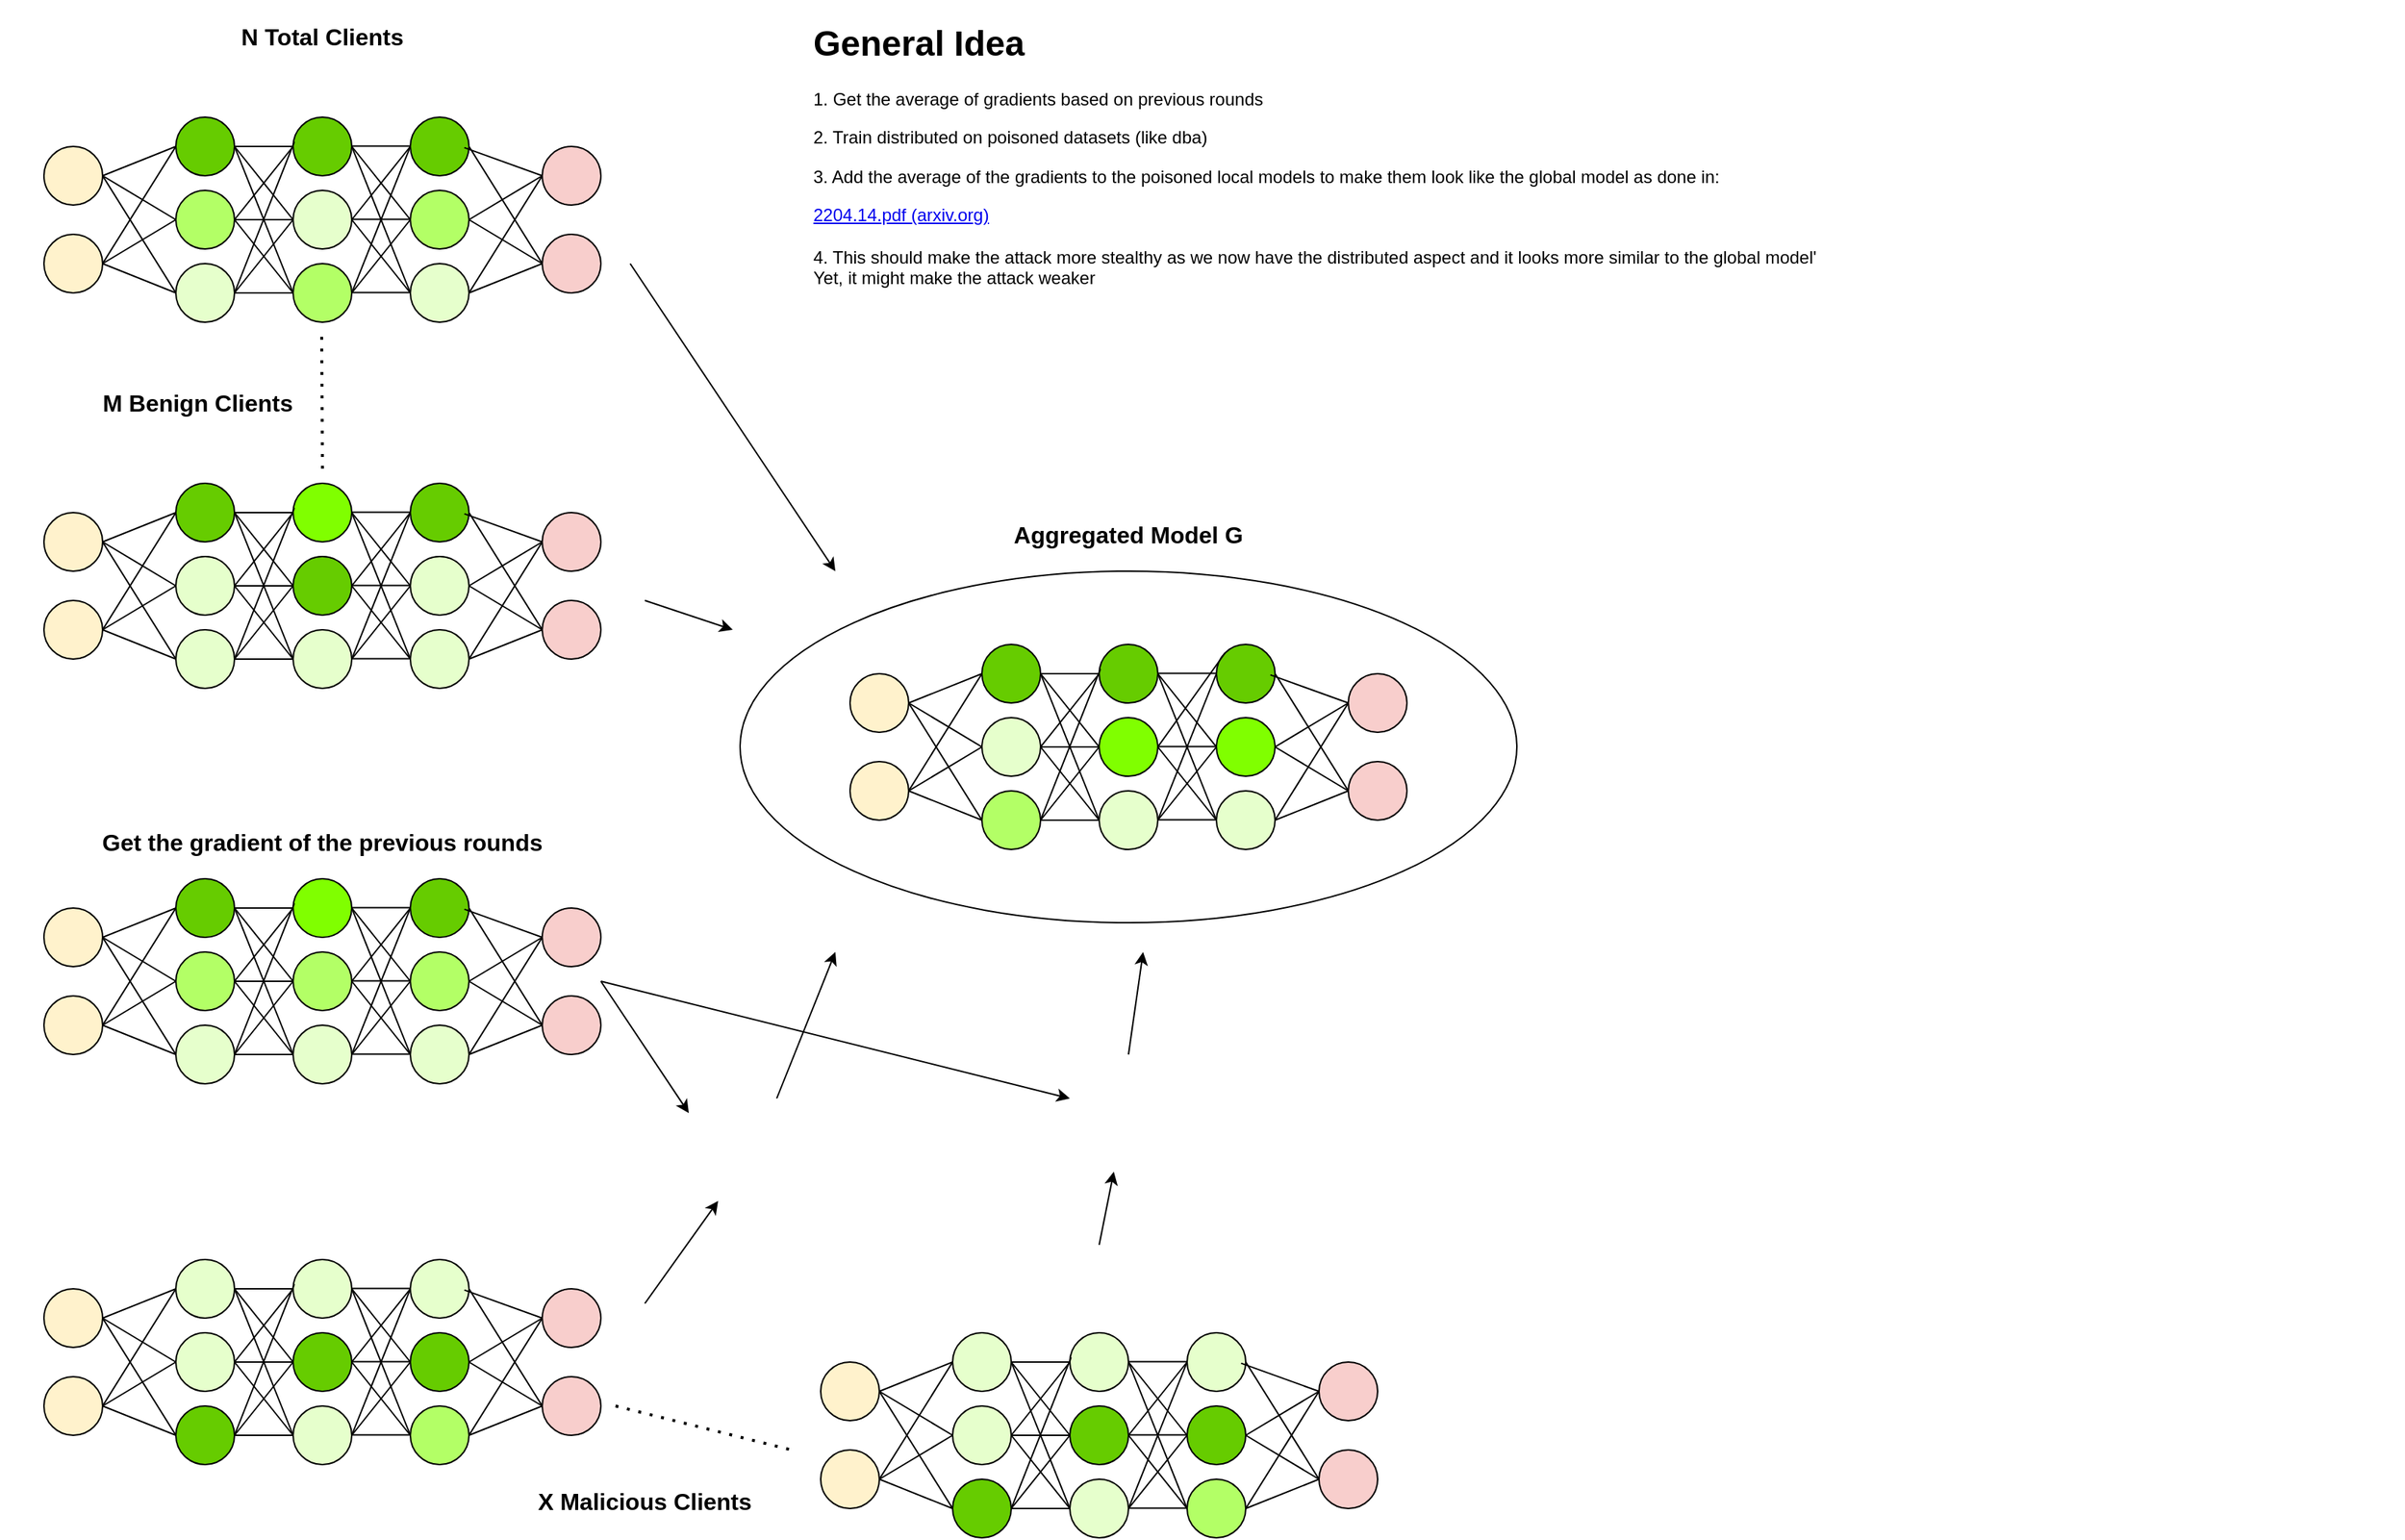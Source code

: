 <mxfile version="20.6.0" type="device"><diagram id="gaXDqaKE5OFcTMfH2iXV" name="Page-1"><mxGraphModel dx="1375" dy="914" grid="1" gridSize="10" guides="1" tooltips="1" connect="1" arrows="1" fold="1" page="1" pageScale="1" pageWidth="850" pageHeight="1100" math="0" shadow="0"><root><mxCell id="0"/><mxCell id="1" parent="0"/><mxCell id="gS-voK82JpKFCc_hP-mM-278" value="" style="ellipse;whiteSpace=wrap;html=1;fontSize=17;fillColor=none;gradientColor=none;" parent="1" vertex="1"><mxGeometry x="545" y="410" width="530" height="240" as="geometry"/></mxCell><mxCell id="gS-voK82JpKFCc_hP-mM-50" value="" style="ellipse;whiteSpace=wrap;html=1;aspect=fixed;fillColor=#66CC00;" parent="1" vertex="1"><mxGeometry x="160" y="100" width="40" height="40" as="geometry"/></mxCell><mxCell id="gS-voK82JpKFCc_hP-mM-51" value="" style="ellipse;whiteSpace=wrap;html=1;aspect=fixed;fillColor=#66CC00;" parent="1" vertex="1"><mxGeometry x="240" y="100" width="40" height="40" as="geometry"/></mxCell><mxCell id="gS-voK82JpKFCc_hP-mM-54" value="" style="endArrow=none;html=1;rounded=0;strokeColor=default;exitX=1;exitY=0.5;exitDx=0;exitDy=0;entryX=0;entryY=0.5;entryDx=0;entryDy=0;" parent="1" source="gS-voK82JpKFCc_hP-mM-50" target="gS-voK82JpKFCc_hP-mM-51" edge="1"><mxGeometry width="50" height="50" relative="1" as="geometry"><mxPoint x="270" y="300" as="sourcePoint"/><mxPoint x="320" y="250" as="targetPoint"/></mxGeometry></mxCell><mxCell id="gS-voK82JpKFCc_hP-mM-55" value="" style="ellipse;whiteSpace=wrap;html=1;aspect=fixed;fillColor=#66CC00;" parent="1" vertex="1"><mxGeometry x="320" y="100" width="40" height="40" as="geometry"/></mxCell><mxCell id="gS-voK82JpKFCc_hP-mM-56" value="" style="ellipse;whiteSpace=wrap;html=1;aspect=fixed;fillColor=#f8cecc;strokeColor=#000000;" parent="1" vertex="1"><mxGeometry x="410" y="120" width="40" height="40" as="geometry"/></mxCell><mxCell id="gS-voK82JpKFCc_hP-mM-59" value="" style="ellipse;whiteSpace=wrap;html=1;aspect=fixed;fillColor=#f8cecc;strokeColor=#000000;" parent="1" vertex="1"><mxGeometry x="410" y="180" width="40" height="40" as="geometry"/></mxCell><mxCell id="gS-voK82JpKFCc_hP-mM-60" value="" style="endArrow=none;html=1;rounded=0;strokeColor=default;exitX=1;exitY=0.5;exitDx=0;exitDy=0;entryX=0;entryY=0.5;entryDx=0;entryDy=0;" parent="1" edge="1"><mxGeometry width="50" height="50" relative="1" as="geometry"><mxPoint x="280" y="119.71" as="sourcePoint"/><mxPoint x="320" y="119.71" as="targetPoint"/></mxGeometry></mxCell><mxCell id="gS-voK82JpKFCc_hP-mM-61" value="" style="endArrow=none;html=1;rounded=0;strokeColor=default;entryX=0;entryY=0.5;entryDx=0;entryDy=0;exitX=0.921;exitY=0.521;exitDx=0;exitDy=0;exitPerimeter=0;" parent="1" source="gS-voK82JpKFCc_hP-mM-55" target="gS-voK82JpKFCc_hP-mM-56" edge="1"><mxGeometry width="50" height="50" relative="1" as="geometry"><mxPoint x="400" y="160" as="sourcePoint"/><mxPoint x="400" y="160" as="targetPoint"/></mxGeometry></mxCell><mxCell id="gS-voK82JpKFCc_hP-mM-62" value="" style="endArrow=none;html=1;rounded=0;strokeColor=default;exitX=0;exitY=0.5;exitDx=0;exitDy=0;entryX=1;entryY=0.5;entryDx=0;entryDy=0;" parent="1" source="gS-voK82JpKFCc_hP-mM-59" target="gS-voK82JpKFCc_hP-mM-55" edge="1"><mxGeometry width="50" height="50" relative="1" as="geometry"><mxPoint x="300" y="119.71" as="sourcePoint"/><mxPoint x="340" y="119.71" as="targetPoint"/></mxGeometry></mxCell><mxCell id="gS-voK82JpKFCc_hP-mM-63" value="" style="ellipse;whiteSpace=wrap;html=1;aspect=fixed;fillColor=#fff2cc;strokeColor=#000000;" parent="1" vertex="1"><mxGeometry x="70" y="120" width="40" height="40" as="geometry"/></mxCell><mxCell id="gS-voK82JpKFCc_hP-mM-64" value="" style="ellipse;whiteSpace=wrap;html=1;aspect=fixed;fillColor=#fff2cc;strokeColor=#000000;" parent="1" vertex="1"><mxGeometry x="70" y="180" width="40" height="40" as="geometry"/></mxCell><mxCell id="gS-voK82JpKFCc_hP-mM-65" value="" style="endArrow=none;html=1;rounded=0;strokeColor=default;exitX=0;exitY=0.5;exitDx=0;exitDy=0;entryX=1;entryY=0.5;entryDx=0;entryDy=0;" parent="1" source="gS-voK82JpKFCc_hP-mM-50" target="gS-voK82JpKFCc_hP-mM-63" edge="1"><mxGeometry width="50" height="50" relative="1" as="geometry"><mxPoint x="40" y="119.71" as="sourcePoint"/><mxPoint x="120" y="160" as="targetPoint"/></mxGeometry></mxCell><mxCell id="gS-voK82JpKFCc_hP-mM-66" value="" style="endArrow=none;html=1;rounded=0;strokeColor=default;exitX=1;exitY=0.5;exitDx=0;exitDy=0;entryX=0;entryY=0.5;entryDx=0;entryDy=0;" parent="1" source="gS-voK82JpKFCc_hP-mM-64" target="gS-voK82JpKFCc_hP-mM-50" edge="1"><mxGeometry width="50" height="50" relative="1" as="geometry"><mxPoint x="-20" y="119.71" as="sourcePoint"/><mxPoint x="40" y="100" as="targetPoint"/></mxGeometry></mxCell><mxCell id="gS-voK82JpKFCc_hP-mM-67" value="" style="ellipse;whiteSpace=wrap;html=1;aspect=fixed;fillColor=#B3FF66;strokeColor=#000000;" parent="1" vertex="1"><mxGeometry x="160" y="150" width="40" height="40" as="geometry"/></mxCell><mxCell id="gS-voK82JpKFCc_hP-mM-68" value="" style="ellipse;whiteSpace=wrap;html=1;aspect=fixed;fillColor=#E6FFCC;strokeColor=#000000;" parent="1" vertex="1"><mxGeometry x="240" y="150" width="40" height="40" as="geometry"/></mxCell><mxCell id="gS-voK82JpKFCc_hP-mM-69" value="" style="endArrow=none;html=1;rounded=0;strokeColor=default;exitX=1;exitY=0.5;exitDx=0;exitDy=0;entryX=0;entryY=0.5;entryDx=0;entryDy=0;" parent="1" source="gS-voK82JpKFCc_hP-mM-67" target="gS-voK82JpKFCc_hP-mM-68" edge="1"><mxGeometry width="50" height="50" relative="1" as="geometry"><mxPoint x="270" y="350" as="sourcePoint"/><mxPoint x="320" y="300" as="targetPoint"/></mxGeometry></mxCell><mxCell id="gS-voK82JpKFCc_hP-mM-70" value="" style="ellipse;whiteSpace=wrap;html=1;aspect=fixed;fillColor=#B3FF66;strokeColor=#000000;" parent="1" vertex="1"><mxGeometry x="320" y="150" width="40" height="40" as="geometry"/></mxCell><mxCell id="gS-voK82JpKFCc_hP-mM-71" value="" style="endArrow=none;html=1;rounded=0;strokeColor=default;exitX=1;exitY=0.5;exitDx=0;exitDy=0;entryX=0;entryY=0.5;entryDx=0;entryDy=0;" parent="1" edge="1"><mxGeometry width="50" height="50" relative="1" as="geometry"><mxPoint x="280" y="169.71" as="sourcePoint"/><mxPoint x="320" y="169.71" as="targetPoint"/></mxGeometry></mxCell><mxCell id="gS-voK82JpKFCc_hP-mM-72" value="" style="ellipse;whiteSpace=wrap;html=1;aspect=fixed;fillColor=#E6FFCC;strokeColor=#000000;" parent="1" vertex="1"><mxGeometry x="160" y="200" width="40" height="40" as="geometry"/></mxCell><mxCell id="gS-voK82JpKFCc_hP-mM-73" value="" style="ellipse;whiteSpace=wrap;html=1;aspect=fixed;fillColor=#B3FF66;strokeColor=#000000;" parent="1" vertex="1"><mxGeometry x="240" y="200" width="40" height="40" as="geometry"/></mxCell><mxCell id="gS-voK82JpKFCc_hP-mM-74" value="" style="endArrow=none;html=1;rounded=0;strokeColor=default;exitX=1;exitY=0.5;exitDx=0;exitDy=0;entryX=0;entryY=0.5;entryDx=0;entryDy=0;" parent="1" source="gS-voK82JpKFCc_hP-mM-72" target="gS-voK82JpKFCc_hP-mM-73" edge="1"><mxGeometry width="50" height="50" relative="1" as="geometry"><mxPoint x="270" y="400" as="sourcePoint"/><mxPoint x="320" y="350" as="targetPoint"/></mxGeometry></mxCell><mxCell id="gS-voK82JpKFCc_hP-mM-75" value="" style="ellipse;whiteSpace=wrap;html=1;aspect=fixed;fillColor=#E6FFCC;strokeColor=#000000;" parent="1" vertex="1"><mxGeometry x="320" y="200" width="40" height="40" as="geometry"/></mxCell><mxCell id="gS-voK82JpKFCc_hP-mM-76" value="" style="endArrow=none;html=1;rounded=0;strokeColor=default;exitX=1;exitY=0.5;exitDx=0;exitDy=0;entryX=0;entryY=0.5;entryDx=0;entryDy=0;" parent="1" edge="1"><mxGeometry width="50" height="50" relative="1" as="geometry"><mxPoint x="280" y="219.71" as="sourcePoint"/><mxPoint x="320" y="219.71" as="targetPoint"/></mxGeometry></mxCell><mxCell id="gS-voK82JpKFCc_hP-mM-77" value="" style="endArrow=none;html=1;rounded=0;strokeColor=default;exitX=1;exitY=0.5;exitDx=0;exitDy=0;entryX=0;entryY=0.5;entryDx=0;entryDy=0;" parent="1" source="gS-voK82JpKFCc_hP-mM-64" target="gS-voK82JpKFCc_hP-mM-72" edge="1"><mxGeometry width="50" height="50" relative="1" as="geometry"><mxPoint x="210" y="230" as="sourcePoint"/><mxPoint x="250" y="230" as="targetPoint"/></mxGeometry></mxCell><mxCell id="gS-voK82JpKFCc_hP-mM-78" value="" style="endArrow=none;html=1;rounded=0;strokeColor=default;entryX=0;entryY=0.5;entryDx=0;entryDy=0;exitX=1;exitY=0.5;exitDx=0;exitDy=0;" parent="1" source="gS-voK82JpKFCc_hP-mM-64" target="gS-voK82JpKFCc_hP-mM-67" edge="1"><mxGeometry width="50" height="50" relative="1" as="geometry"><mxPoint x="120" y="200" as="sourcePoint"/><mxPoint x="260" y="240" as="targetPoint"/></mxGeometry></mxCell><mxCell id="gS-voK82JpKFCc_hP-mM-79" value="" style="endArrow=none;html=1;rounded=0;strokeColor=default;entryX=1;entryY=0.5;entryDx=0;entryDy=0;exitX=0;exitY=0.5;exitDx=0;exitDy=0;" parent="1" source="gS-voK82JpKFCc_hP-mM-67" target="gS-voK82JpKFCc_hP-mM-63" edge="1"><mxGeometry width="50" height="50" relative="1" as="geometry"><mxPoint x="120" y="200" as="sourcePoint"/><mxPoint x="270" y="250" as="targetPoint"/></mxGeometry></mxCell><mxCell id="gS-voK82JpKFCc_hP-mM-80" value="" style="endArrow=none;html=1;rounded=0;strokeColor=default;exitX=1;exitY=0.5;exitDx=0;exitDy=0;entryX=0;entryY=0.5;entryDx=0;entryDy=0;" parent="1" source="gS-voK82JpKFCc_hP-mM-63" target="gS-voK82JpKFCc_hP-mM-72" edge="1"><mxGeometry width="50" height="50" relative="1" as="geometry"><mxPoint x="240" y="260" as="sourcePoint"/><mxPoint x="280" y="260" as="targetPoint"/></mxGeometry></mxCell><mxCell id="gS-voK82JpKFCc_hP-mM-82" value="" style="endArrow=none;html=1;rounded=0;strokeColor=default;exitX=1;exitY=0.5;exitDx=0;exitDy=0;entryX=0;entryY=0.5;entryDx=0;entryDy=0;" parent="1" source="gS-voK82JpKFCc_hP-mM-75" target="gS-voK82JpKFCc_hP-mM-59" edge="1"><mxGeometry width="50" height="50" relative="1" as="geometry"><mxPoint x="250" y="270" as="sourcePoint"/><mxPoint x="290" y="270" as="targetPoint"/></mxGeometry></mxCell><mxCell id="gS-voK82JpKFCc_hP-mM-83" value="" style="endArrow=none;html=1;rounded=0;strokeColor=default;exitX=1;exitY=0.5;exitDx=0;exitDy=0;entryX=0;entryY=0.5;entryDx=0;entryDy=0;" parent="1" source="gS-voK82JpKFCc_hP-mM-70" target="gS-voK82JpKFCc_hP-mM-59" edge="1"><mxGeometry width="50" height="50" relative="1" as="geometry"><mxPoint x="260" y="280" as="sourcePoint"/><mxPoint x="300" y="280" as="targetPoint"/></mxGeometry></mxCell><mxCell id="gS-voK82JpKFCc_hP-mM-84" value="" style="endArrow=none;html=1;rounded=0;strokeColor=default;exitX=1;exitY=0.5;exitDx=0;exitDy=0;entryX=0;entryY=0.5;entryDx=0;entryDy=0;" parent="1" source="gS-voK82JpKFCc_hP-mM-70" target="gS-voK82JpKFCc_hP-mM-56" edge="1"><mxGeometry width="50" height="50" relative="1" as="geometry"><mxPoint x="270" y="290" as="sourcePoint"/><mxPoint x="310" y="290" as="targetPoint"/></mxGeometry></mxCell><mxCell id="gS-voK82JpKFCc_hP-mM-85" value="" style="endArrow=none;html=1;rounded=0;strokeColor=default;exitX=1;exitY=0.5;exitDx=0;exitDy=0;entryX=0;entryY=0.5;entryDx=0;entryDy=0;" parent="1" source="gS-voK82JpKFCc_hP-mM-75" target="gS-voK82JpKFCc_hP-mM-56" edge="1"><mxGeometry width="50" height="50" relative="1" as="geometry"><mxPoint x="280" y="300" as="sourcePoint"/><mxPoint x="320" y="300" as="targetPoint"/></mxGeometry></mxCell><mxCell id="gS-voK82JpKFCc_hP-mM-86" value="" style="endArrow=none;html=1;rounded=0;strokeColor=default;exitX=1;exitY=0.5;exitDx=0;exitDy=0;entryX=0;entryY=0.5;entryDx=0;entryDy=0;" parent="1" source="gS-voK82JpKFCc_hP-mM-50" target="gS-voK82JpKFCc_hP-mM-68" edge="1"><mxGeometry width="50" height="50" relative="1" as="geometry"><mxPoint x="290" y="310" as="sourcePoint"/><mxPoint x="330" y="310" as="targetPoint"/></mxGeometry></mxCell><mxCell id="gS-voK82JpKFCc_hP-mM-87" value="" style="endArrow=none;html=1;rounded=0;strokeColor=default;exitX=1;exitY=0.5;exitDx=0;exitDy=0;entryX=0;entryY=0.5;entryDx=0;entryDy=0;" parent="1" source="gS-voK82JpKFCc_hP-mM-50" target="gS-voK82JpKFCc_hP-mM-73" edge="1"><mxGeometry width="50" height="50" relative="1" as="geometry"><mxPoint x="300" y="320" as="sourcePoint"/><mxPoint x="340" y="320" as="targetPoint"/></mxGeometry></mxCell><mxCell id="gS-voK82JpKFCc_hP-mM-88" value="" style="endArrow=none;html=1;rounded=0;strokeColor=default;exitX=1;exitY=0.5;exitDx=0;exitDy=0;entryX=0;entryY=0.5;entryDx=0;entryDy=0;" parent="1" source="gS-voK82JpKFCc_hP-mM-67" target="gS-voK82JpKFCc_hP-mM-51" edge="1"><mxGeometry width="50" height="50" relative="1" as="geometry"><mxPoint x="310" y="330" as="sourcePoint"/><mxPoint x="350" y="330" as="targetPoint"/></mxGeometry></mxCell><mxCell id="gS-voK82JpKFCc_hP-mM-89" value="" style="endArrow=none;html=1;rounded=0;strokeColor=default;exitX=1;exitY=0.5;exitDx=0;exitDy=0;entryX=0;entryY=0.5;entryDx=0;entryDy=0;" parent="1" source="gS-voK82JpKFCc_hP-mM-67" target="gS-voK82JpKFCc_hP-mM-73" edge="1"><mxGeometry width="50" height="50" relative="1" as="geometry"><mxPoint x="320" y="340" as="sourcePoint"/><mxPoint x="360" y="340" as="targetPoint"/></mxGeometry></mxCell><mxCell id="gS-voK82JpKFCc_hP-mM-90" value="" style="endArrow=none;html=1;rounded=0;strokeColor=default;exitX=1;exitY=0.5;exitDx=0;exitDy=0;entryX=0;entryY=0.5;entryDx=0;entryDy=0;" parent="1" source="gS-voK82JpKFCc_hP-mM-72" target="gS-voK82JpKFCc_hP-mM-68" edge="1"><mxGeometry width="50" height="50" relative="1" as="geometry"><mxPoint x="330" y="350" as="sourcePoint"/><mxPoint x="370" y="350" as="targetPoint"/></mxGeometry></mxCell><mxCell id="gS-voK82JpKFCc_hP-mM-91" value="" style="endArrow=none;html=1;rounded=0;strokeColor=default;exitX=1;exitY=0.5;exitDx=0;exitDy=0;entryX=0.021;entryY=0.421;entryDx=0;entryDy=0;entryPerimeter=0;" parent="1" source="gS-voK82JpKFCc_hP-mM-72" target="gS-voK82JpKFCc_hP-mM-51" edge="1"><mxGeometry width="50" height="50" relative="1" as="geometry"><mxPoint x="340" y="360" as="sourcePoint"/><mxPoint x="380" y="360" as="targetPoint"/></mxGeometry></mxCell><mxCell id="gS-voK82JpKFCc_hP-mM-92" value="" style="endArrow=none;html=1;rounded=0;strokeColor=default;exitX=1;exitY=0.5;exitDx=0;exitDy=0;entryX=0;entryY=0.5;entryDx=0;entryDy=0;" parent="1" source="gS-voK82JpKFCc_hP-mM-73" target="gS-voK82JpKFCc_hP-mM-70" edge="1"><mxGeometry width="50" height="50" relative="1" as="geometry"><mxPoint x="350" y="370" as="sourcePoint"/><mxPoint x="390" y="370" as="targetPoint"/></mxGeometry></mxCell><mxCell id="gS-voK82JpKFCc_hP-mM-93" value="" style="endArrow=none;html=1;rounded=0;strokeColor=default;exitX=1;exitY=0.5;exitDx=0;exitDy=0;entryX=0;entryY=0.5;entryDx=0;entryDy=0;" parent="1" source="gS-voK82JpKFCc_hP-mM-73" target="gS-voK82JpKFCc_hP-mM-55" edge="1"><mxGeometry width="50" height="50" relative="1" as="geometry"><mxPoint x="360" y="380" as="sourcePoint"/><mxPoint x="400" y="380" as="targetPoint"/></mxGeometry></mxCell><mxCell id="gS-voK82JpKFCc_hP-mM-94" value="" style="endArrow=none;html=1;rounded=0;strokeColor=default;exitX=1;exitY=0.5;exitDx=0;exitDy=0;entryX=0;entryY=0.5;entryDx=0;entryDy=0;" parent="1" source="gS-voK82JpKFCc_hP-mM-68" target="gS-voK82JpKFCc_hP-mM-75" edge="1"><mxGeometry width="50" height="50" relative="1" as="geometry"><mxPoint x="370" y="390" as="sourcePoint"/><mxPoint x="410" y="390" as="targetPoint"/></mxGeometry></mxCell><mxCell id="gS-voK82JpKFCc_hP-mM-95" value="" style="endArrow=none;html=1;rounded=0;strokeColor=default;exitX=1;exitY=0.5;exitDx=0;exitDy=0;entryX=0;entryY=0.5;entryDx=0;entryDy=0;" parent="1" source="gS-voK82JpKFCc_hP-mM-68" target="gS-voK82JpKFCc_hP-mM-55" edge="1"><mxGeometry width="50" height="50" relative="1" as="geometry"><mxPoint x="380" y="400" as="sourcePoint"/><mxPoint x="420" y="400" as="targetPoint"/></mxGeometry></mxCell><mxCell id="gS-voK82JpKFCc_hP-mM-96" value="" style="endArrow=none;html=1;rounded=0;strokeColor=default;entryX=0;entryY=0.5;entryDx=0;entryDy=0;exitX=1;exitY=0.5;exitDx=0;exitDy=0;" parent="1" source="gS-voK82JpKFCc_hP-mM-51" target="gS-voK82JpKFCc_hP-mM-75" edge="1"><mxGeometry width="50" height="50" relative="1" as="geometry"><mxPoint x="300" y="120" as="sourcePoint"/><mxPoint x="430" y="410" as="targetPoint"/></mxGeometry></mxCell><mxCell id="gS-voK82JpKFCc_hP-mM-97" value="" style="endArrow=none;html=1;rounded=0;strokeColor=default;exitX=1;exitY=0.5;exitDx=0;exitDy=0;entryX=0;entryY=0.5;entryDx=0;entryDy=0;" parent="1" source="gS-voK82JpKFCc_hP-mM-51" target="gS-voK82JpKFCc_hP-mM-70" edge="1"><mxGeometry width="50" height="50" relative="1" as="geometry"><mxPoint x="400" y="420" as="sourcePoint"/><mxPoint x="440" y="420" as="targetPoint"/></mxGeometry></mxCell><mxCell id="gS-voK82JpKFCc_hP-mM-98" value="" style="ellipse;whiteSpace=wrap;html=1;aspect=fixed;fillColor=#66CC00;" parent="1" vertex="1"><mxGeometry x="160" y="350" width="40" height="40" as="geometry"/></mxCell><mxCell id="gS-voK82JpKFCc_hP-mM-99" value="" style="ellipse;whiteSpace=wrap;html=1;aspect=fixed;fillColor=#80FF00;" parent="1" vertex="1"><mxGeometry x="240" y="350" width="40" height="40" as="geometry"/></mxCell><mxCell id="gS-voK82JpKFCc_hP-mM-100" value="" style="endArrow=none;html=1;rounded=0;strokeColor=default;exitX=1;exitY=0.5;exitDx=0;exitDy=0;entryX=0;entryY=0.5;entryDx=0;entryDy=0;" parent="1" source="gS-voK82JpKFCc_hP-mM-98" target="gS-voK82JpKFCc_hP-mM-99" edge="1"><mxGeometry width="50" height="50" relative="1" as="geometry"><mxPoint x="270" y="550" as="sourcePoint"/><mxPoint x="320" y="500" as="targetPoint"/></mxGeometry></mxCell><mxCell id="gS-voK82JpKFCc_hP-mM-101" value="" style="ellipse;whiteSpace=wrap;html=1;aspect=fixed;fillColor=#66CC00;" parent="1" vertex="1"><mxGeometry x="320" y="350" width="40" height="40" as="geometry"/></mxCell><mxCell id="gS-voK82JpKFCc_hP-mM-102" value="" style="ellipse;whiteSpace=wrap;html=1;aspect=fixed;fillColor=#f8cecc;strokeColor=#000000;" parent="1" vertex="1"><mxGeometry x="410" y="370" width="40" height="40" as="geometry"/></mxCell><mxCell id="gS-voK82JpKFCc_hP-mM-103" value="" style="ellipse;whiteSpace=wrap;html=1;aspect=fixed;fillColor=#f8cecc;strokeColor=#000000;" parent="1" vertex="1"><mxGeometry x="410" y="430" width="40" height="40" as="geometry"/></mxCell><mxCell id="gS-voK82JpKFCc_hP-mM-104" value="" style="endArrow=none;html=1;rounded=0;strokeColor=default;exitX=1;exitY=0.5;exitDx=0;exitDy=0;entryX=0;entryY=0.5;entryDx=0;entryDy=0;" parent="1" edge="1"><mxGeometry width="50" height="50" relative="1" as="geometry"><mxPoint x="280" y="369.71" as="sourcePoint"/><mxPoint x="320" y="369.71" as="targetPoint"/></mxGeometry></mxCell><mxCell id="gS-voK82JpKFCc_hP-mM-105" value="" style="endArrow=none;html=1;rounded=0;strokeColor=default;entryX=0;entryY=0.5;entryDx=0;entryDy=0;exitX=0.921;exitY=0.521;exitDx=0;exitDy=0;exitPerimeter=0;" parent="1" source="gS-voK82JpKFCc_hP-mM-101" target="gS-voK82JpKFCc_hP-mM-102" edge="1"><mxGeometry width="50" height="50" relative="1" as="geometry"><mxPoint x="400" y="410" as="sourcePoint"/><mxPoint x="400" y="410" as="targetPoint"/></mxGeometry></mxCell><mxCell id="gS-voK82JpKFCc_hP-mM-106" value="" style="endArrow=none;html=1;rounded=0;strokeColor=default;exitX=0;exitY=0.5;exitDx=0;exitDy=0;entryX=1;entryY=0.5;entryDx=0;entryDy=0;" parent="1" source="gS-voK82JpKFCc_hP-mM-103" target="gS-voK82JpKFCc_hP-mM-101" edge="1"><mxGeometry width="50" height="50" relative="1" as="geometry"><mxPoint x="300" y="369.71" as="sourcePoint"/><mxPoint x="340" y="369.71" as="targetPoint"/></mxGeometry></mxCell><mxCell id="gS-voK82JpKFCc_hP-mM-107" value="" style="ellipse;whiteSpace=wrap;html=1;aspect=fixed;fillColor=#fff2cc;strokeColor=#000000;" parent="1" vertex="1"><mxGeometry x="70" y="370" width="40" height="40" as="geometry"/></mxCell><mxCell id="gS-voK82JpKFCc_hP-mM-108" value="" style="ellipse;whiteSpace=wrap;html=1;aspect=fixed;fillColor=#fff2cc;strokeColor=#000000;" parent="1" vertex="1"><mxGeometry x="70" y="430" width="40" height="40" as="geometry"/></mxCell><mxCell id="gS-voK82JpKFCc_hP-mM-109" value="" style="endArrow=none;html=1;rounded=0;strokeColor=default;exitX=0;exitY=0.5;exitDx=0;exitDy=0;entryX=1;entryY=0.5;entryDx=0;entryDy=0;" parent="1" source="gS-voK82JpKFCc_hP-mM-98" target="gS-voK82JpKFCc_hP-mM-107" edge="1"><mxGeometry width="50" height="50" relative="1" as="geometry"><mxPoint x="40" y="369.71" as="sourcePoint"/><mxPoint x="120" y="410" as="targetPoint"/></mxGeometry></mxCell><mxCell id="gS-voK82JpKFCc_hP-mM-110" value="" style="endArrow=none;html=1;rounded=0;strokeColor=default;exitX=1;exitY=0.5;exitDx=0;exitDy=0;entryX=0;entryY=0.5;entryDx=0;entryDy=0;" parent="1" source="gS-voK82JpKFCc_hP-mM-108" target="gS-voK82JpKFCc_hP-mM-98" edge="1"><mxGeometry width="50" height="50" relative="1" as="geometry"><mxPoint x="-20" y="369.71" as="sourcePoint"/><mxPoint x="40" y="350" as="targetPoint"/></mxGeometry></mxCell><mxCell id="gS-voK82JpKFCc_hP-mM-111" value="" style="ellipse;whiteSpace=wrap;html=1;aspect=fixed;fillColor=#E6FFCC;strokeColor=#000000;" parent="1" vertex="1"><mxGeometry x="160" y="400" width="40" height="40" as="geometry"/></mxCell><mxCell id="gS-voK82JpKFCc_hP-mM-112" value="" style="ellipse;whiteSpace=wrap;html=1;aspect=fixed;fillColor=#66CC00;strokeColor=#000000;" parent="1" vertex="1"><mxGeometry x="240" y="400" width="40" height="40" as="geometry"/></mxCell><mxCell id="gS-voK82JpKFCc_hP-mM-113" value="" style="endArrow=none;html=1;rounded=0;strokeColor=default;exitX=1;exitY=0.5;exitDx=0;exitDy=0;entryX=0;entryY=0.5;entryDx=0;entryDy=0;" parent="1" source="gS-voK82JpKFCc_hP-mM-111" target="gS-voK82JpKFCc_hP-mM-112" edge="1"><mxGeometry width="50" height="50" relative="1" as="geometry"><mxPoint x="270" y="600" as="sourcePoint"/><mxPoint x="320" y="550" as="targetPoint"/></mxGeometry></mxCell><mxCell id="gS-voK82JpKFCc_hP-mM-114" value="" style="ellipse;whiteSpace=wrap;html=1;aspect=fixed;fillColor=#E6FFCC;strokeColor=#000000;" parent="1" vertex="1"><mxGeometry x="320" y="400" width="40" height="40" as="geometry"/></mxCell><mxCell id="gS-voK82JpKFCc_hP-mM-115" value="" style="endArrow=none;html=1;rounded=0;strokeColor=default;exitX=1;exitY=0.5;exitDx=0;exitDy=0;entryX=0;entryY=0.5;entryDx=0;entryDy=0;" parent="1" edge="1"><mxGeometry width="50" height="50" relative="1" as="geometry"><mxPoint x="280" y="419.71" as="sourcePoint"/><mxPoint x="320" y="419.71" as="targetPoint"/></mxGeometry></mxCell><mxCell id="gS-voK82JpKFCc_hP-mM-116" value="" style="ellipse;whiteSpace=wrap;html=1;aspect=fixed;fillColor=#E6FFCC;strokeColor=#000000;" parent="1" vertex="1"><mxGeometry x="160" y="450" width="40" height="40" as="geometry"/></mxCell><mxCell id="gS-voK82JpKFCc_hP-mM-117" value="" style="ellipse;whiteSpace=wrap;html=1;aspect=fixed;fillColor=#E6FFCC;strokeColor=#000000;" parent="1" vertex="1"><mxGeometry x="240" y="450" width="40" height="40" as="geometry"/></mxCell><mxCell id="gS-voK82JpKFCc_hP-mM-118" value="" style="endArrow=none;html=1;rounded=0;strokeColor=default;exitX=1;exitY=0.5;exitDx=0;exitDy=0;entryX=0;entryY=0.5;entryDx=0;entryDy=0;" parent="1" source="gS-voK82JpKFCc_hP-mM-116" target="gS-voK82JpKFCc_hP-mM-117" edge="1"><mxGeometry width="50" height="50" relative="1" as="geometry"><mxPoint x="270" y="650" as="sourcePoint"/><mxPoint x="320" y="600" as="targetPoint"/></mxGeometry></mxCell><mxCell id="gS-voK82JpKFCc_hP-mM-119" value="" style="ellipse;whiteSpace=wrap;html=1;aspect=fixed;fillColor=#E6FFCC;strokeColor=#000000;" parent="1" vertex="1"><mxGeometry x="320" y="450" width="40" height="40" as="geometry"/></mxCell><mxCell id="gS-voK82JpKFCc_hP-mM-120" value="" style="endArrow=none;html=1;rounded=0;strokeColor=default;exitX=1;exitY=0.5;exitDx=0;exitDy=0;entryX=0;entryY=0.5;entryDx=0;entryDy=0;" parent="1" edge="1"><mxGeometry width="50" height="50" relative="1" as="geometry"><mxPoint x="280" y="469.71" as="sourcePoint"/><mxPoint x="320" y="469.71" as="targetPoint"/></mxGeometry></mxCell><mxCell id="gS-voK82JpKFCc_hP-mM-121" value="" style="endArrow=none;html=1;rounded=0;strokeColor=default;exitX=1;exitY=0.5;exitDx=0;exitDy=0;entryX=0;entryY=0.5;entryDx=0;entryDy=0;" parent="1" source="gS-voK82JpKFCc_hP-mM-108" target="gS-voK82JpKFCc_hP-mM-116" edge="1"><mxGeometry width="50" height="50" relative="1" as="geometry"><mxPoint x="210" y="480" as="sourcePoint"/><mxPoint x="250" y="480" as="targetPoint"/></mxGeometry></mxCell><mxCell id="gS-voK82JpKFCc_hP-mM-122" value="" style="endArrow=none;html=1;rounded=0;strokeColor=default;entryX=0;entryY=0.5;entryDx=0;entryDy=0;exitX=1;exitY=0.5;exitDx=0;exitDy=0;" parent="1" source="gS-voK82JpKFCc_hP-mM-108" target="gS-voK82JpKFCc_hP-mM-111" edge="1"><mxGeometry width="50" height="50" relative="1" as="geometry"><mxPoint x="120" y="450" as="sourcePoint"/><mxPoint x="260" y="490" as="targetPoint"/></mxGeometry></mxCell><mxCell id="gS-voK82JpKFCc_hP-mM-123" value="" style="endArrow=none;html=1;rounded=0;strokeColor=default;entryX=1;entryY=0.5;entryDx=0;entryDy=0;exitX=0;exitY=0.5;exitDx=0;exitDy=0;" parent="1" source="gS-voK82JpKFCc_hP-mM-111" target="gS-voK82JpKFCc_hP-mM-107" edge="1"><mxGeometry width="50" height="50" relative="1" as="geometry"><mxPoint x="120" y="450" as="sourcePoint"/><mxPoint x="270" y="500" as="targetPoint"/></mxGeometry></mxCell><mxCell id="gS-voK82JpKFCc_hP-mM-124" value="" style="endArrow=none;html=1;rounded=0;strokeColor=default;exitX=1;exitY=0.5;exitDx=0;exitDy=0;entryX=0;entryY=0.5;entryDx=0;entryDy=0;" parent="1" source="gS-voK82JpKFCc_hP-mM-107" target="gS-voK82JpKFCc_hP-mM-116" edge="1"><mxGeometry width="50" height="50" relative="1" as="geometry"><mxPoint x="240" y="510" as="sourcePoint"/><mxPoint x="280" y="510" as="targetPoint"/></mxGeometry></mxCell><mxCell id="gS-voK82JpKFCc_hP-mM-125" value="" style="endArrow=none;html=1;rounded=0;strokeColor=default;exitX=1;exitY=0.5;exitDx=0;exitDy=0;entryX=0;entryY=0.5;entryDx=0;entryDy=0;" parent="1" source="gS-voK82JpKFCc_hP-mM-119" target="gS-voK82JpKFCc_hP-mM-103" edge="1"><mxGeometry width="50" height="50" relative="1" as="geometry"><mxPoint x="250" y="520" as="sourcePoint"/><mxPoint x="290" y="520" as="targetPoint"/></mxGeometry></mxCell><mxCell id="gS-voK82JpKFCc_hP-mM-126" value="" style="endArrow=none;html=1;rounded=0;strokeColor=default;exitX=1;exitY=0.5;exitDx=0;exitDy=0;entryX=0;entryY=0.5;entryDx=0;entryDy=0;" parent="1" source="gS-voK82JpKFCc_hP-mM-114" target="gS-voK82JpKFCc_hP-mM-103" edge="1"><mxGeometry width="50" height="50" relative="1" as="geometry"><mxPoint x="260" y="530" as="sourcePoint"/><mxPoint x="300" y="530" as="targetPoint"/></mxGeometry></mxCell><mxCell id="gS-voK82JpKFCc_hP-mM-127" value="" style="endArrow=none;html=1;rounded=0;strokeColor=default;exitX=1;exitY=0.5;exitDx=0;exitDy=0;entryX=0;entryY=0.5;entryDx=0;entryDy=0;" parent="1" source="gS-voK82JpKFCc_hP-mM-114" target="gS-voK82JpKFCc_hP-mM-102" edge="1"><mxGeometry width="50" height="50" relative="1" as="geometry"><mxPoint x="270" y="540" as="sourcePoint"/><mxPoint x="310" y="540" as="targetPoint"/></mxGeometry></mxCell><mxCell id="gS-voK82JpKFCc_hP-mM-128" value="" style="endArrow=none;html=1;rounded=0;strokeColor=default;exitX=1;exitY=0.5;exitDx=0;exitDy=0;entryX=0;entryY=0.5;entryDx=0;entryDy=0;" parent="1" source="gS-voK82JpKFCc_hP-mM-119" target="gS-voK82JpKFCc_hP-mM-102" edge="1"><mxGeometry width="50" height="50" relative="1" as="geometry"><mxPoint x="280" y="550" as="sourcePoint"/><mxPoint x="320" y="550" as="targetPoint"/></mxGeometry></mxCell><mxCell id="gS-voK82JpKFCc_hP-mM-129" value="" style="endArrow=none;html=1;rounded=0;strokeColor=default;exitX=1;exitY=0.5;exitDx=0;exitDy=0;entryX=0;entryY=0.5;entryDx=0;entryDy=0;" parent="1" source="gS-voK82JpKFCc_hP-mM-98" target="gS-voK82JpKFCc_hP-mM-112" edge="1"><mxGeometry width="50" height="50" relative="1" as="geometry"><mxPoint x="290" y="560" as="sourcePoint"/><mxPoint x="330" y="560" as="targetPoint"/></mxGeometry></mxCell><mxCell id="gS-voK82JpKFCc_hP-mM-130" value="" style="endArrow=none;html=1;rounded=0;strokeColor=default;exitX=1;exitY=0.5;exitDx=0;exitDy=0;entryX=0;entryY=0.5;entryDx=0;entryDy=0;" parent="1" source="gS-voK82JpKFCc_hP-mM-98" target="gS-voK82JpKFCc_hP-mM-117" edge="1"><mxGeometry width="50" height="50" relative="1" as="geometry"><mxPoint x="300" y="570" as="sourcePoint"/><mxPoint x="340" y="570" as="targetPoint"/></mxGeometry></mxCell><mxCell id="gS-voK82JpKFCc_hP-mM-131" value="" style="endArrow=none;html=1;rounded=0;strokeColor=default;exitX=1;exitY=0.5;exitDx=0;exitDy=0;entryX=0;entryY=0.5;entryDx=0;entryDy=0;" parent="1" source="gS-voK82JpKFCc_hP-mM-111" target="gS-voK82JpKFCc_hP-mM-99" edge="1"><mxGeometry width="50" height="50" relative="1" as="geometry"><mxPoint x="310" y="580" as="sourcePoint"/><mxPoint x="350" y="580" as="targetPoint"/></mxGeometry></mxCell><mxCell id="gS-voK82JpKFCc_hP-mM-132" value="" style="endArrow=none;html=1;rounded=0;strokeColor=default;exitX=1;exitY=0.5;exitDx=0;exitDy=0;entryX=0;entryY=0.5;entryDx=0;entryDy=0;" parent="1" source="gS-voK82JpKFCc_hP-mM-111" target="gS-voK82JpKFCc_hP-mM-117" edge="1"><mxGeometry width="50" height="50" relative="1" as="geometry"><mxPoint x="320" y="590" as="sourcePoint"/><mxPoint x="360" y="590" as="targetPoint"/></mxGeometry></mxCell><mxCell id="gS-voK82JpKFCc_hP-mM-133" value="" style="endArrow=none;html=1;rounded=0;strokeColor=default;exitX=1;exitY=0.5;exitDx=0;exitDy=0;entryX=0;entryY=0.5;entryDx=0;entryDy=0;" parent="1" source="gS-voK82JpKFCc_hP-mM-116" target="gS-voK82JpKFCc_hP-mM-112" edge="1"><mxGeometry width="50" height="50" relative="1" as="geometry"><mxPoint x="330" y="600" as="sourcePoint"/><mxPoint x="370" y="600" as="targetPoint"/></mxGeometry></mxCell><mxCell id="gS-voK82JpKFCc_hP-mM-134" value="" style="endArrow=none;html=1;rounded=0;strokeColor=default;exitX=1;exitY=0.5;exitDx=0;exitDy=0;entryX=0.021;entryY=0.421;entryDx=0;entryDy=0;entryPerimeter=0;" parent="1" source="gS-voK82JpKFCc_hP-mM-116" target="gS-voK82JpKFCc_hP-mM-99" edge="1"><mxGeometry width="50" height="50" relative="1" as="geometry"><mxPoint x="340" y="610" as="sourcePoint"/><mxPoint x="380" y="610" as="targetPoint"/></mxGeometry></mxCell><mxCell id="gS-voK82JpKFCc_hP-mM-135" value="" style="endArrow=none;html=1;rounded=0;strokeColor=default;exitX=1;exitY=0.5;exitDx=0;exitDy=0;entryX=0;entryY=0.5;entryDx=0;entryDy=0;" parent="1" source="gS-voK82JpKFCc_hP-mM-117" target="gS-voK82JpKFCc_hP-mM-114" edge="1"><mxGeometry width="50" height="50" relative="1" as="geometry"><mxPoint x="350" y="620" as="sourcePoint"/><mxPoint x="390" y="620" as="targetPoint"/></mxGeometry></mxCell><mxCell id="gS-voK82JpKFCc_hP-mM-136" value="" style="endArrow=none;html=1;rounded=0;strokeColor=default;exitX=1;exitY=0.5;exitDx=0;exitDy=0;entryX=0;entryY=0.5;entryDx=0;entryDy=0;" parent="1" source="gS-voK82JpKFCc_hP-mM-117" target="gS-voK82JpKFCc_hP-mM-101" edge="1"><mxGeometry width="50" height="50" relative="1" as="geometry"><mxPoint x="360" y="630" as="sourcePoint"/><mxPoint x="400" y="630" as="targetPoint"/></mxGeometry></mxCell><mxCell id="gS-voK82JpKFCc_hP-mM-137" value="" style="endArrow=none;html=1;rounded=0;strokeColor=default;exitX=1;exitY=0.5;exitDx=0;exitDy=0;entryX=0;entryY=0.5;entryDx=0;entryDy=0;" parent="1" source="gS-voK82JpKFCc_hP-mM-112" target="gS-voK82JpKFCc_hP-mM-119" edge="1"><mxGeometry width="50" height="50" relative="1" as="geometry"><mxPoint x="370" y="640" as="sourcePoint"/><mxPoint x="410" y="640" as="targetPoint"/></mxGeometry></mxCell><mxCell id="gS-voK82JpKFCc_hP-mM-138" value="" style="endArrow=none;html=1;rounded=0;strokeColor=default;exitX=1;exitY=0.5;exitDx=0;exitDy=0;entryX=0;entryY=0.5;entryDx=0;entryDy=0;" parent="1" source="gS-voK82JpKFCc_hP-mM-112" target="gS-voK82JpKFCc_hP-mM-101" edge="1"><mxGeometry width="50" height="50" relative="1" as="geometry"><mxPoint x="380" y="650" as="sourcePoint"/><mxPoint x="420" y="650" as="targetPoint"/></mxGeometry></mxCell><mxCell id="gS-voK82JpKFCc_hP-mM-139" value="" style="endArrow=none;html=1;rounded=0;strokeColor=default;entryX=0;entryY=0.5;entryDx=0;entryDy=0;exitX=1;exitY=0.5;exitDx=0;exitDy=0;" parent="1" source="gS-voK82JpKFCc_hP-mM-99" target="gS-voK82JpKFCc_hP-mM-119" edge="1"><mxGeometry width="50" height="50" relative="1" as="geometry"><mxPoint x="300" y="370" as="sourcePoint"/><mxPoint x="430" y="660" as="targetPoint"/></mxGeometry></mxCell><mxCell id="gS-voK82JpKFCc_hP-mM-140" value="" style="endArrow=none;html=1;rounded=0;strokeColor=default;exitX=1;exitY=0.5;exitDx=0;exitDy=0;entryX=0;entryY=0.5;entryDx=0;entryDy=0;" parent="1" source="gS-voK82JpKFCc_hP-mM-99" target="gS-voK82JpKFCc_hP-mM-114" edge="1"><mxGeometry width="50" height="50" relative="1" as="geometry"><mxPoint x="400" y="670" as="sourcePoint"/><mxPoint x="440" y="670" as="targetPoint"/></mxGeometry></mxCell><mxCell id="gS-voK82JpKFCc_hP-mM-141" value="" style="ellipse;whiteSpace=wrap;html=1;aspect=fixed;fillColor=#66CC00;" parent="1" vertex="1"><mxGeometry x="160" y="620" width="40" height="40" as="geometry"/></mxCell><mxCell id="gS-voK82JpKFCc_hP-mM-142" value="" style="ellipse;whiteSpace=wrap;html=1;aspect=fixed;fillColor=#80FF00;" parent="1" vertex="1"><mxGeometry x="240" y="620" width="40" height="40" as="geometry"/></mxCell><mxCell id="gS-voK82JpKFCc_hP-mM-143" value="" style="endArrow=none;html=1;rounded=0;strokeColor=default;exitX=1;exitY=0.5;exitDx=0;exitDy=0;entryX=0;entryY=0.5;entryDx=0;entryDy=0;" parent="1" source="gS-voK82JpKFCc_hP-mM-141" target="gS-voK82JpKFCc_hP-mM-142" edge="1"><mxGeometry width="50" height="50" relative="1" as="geometry"><mxPoint x="270" y="820" as="sourcePoint"/><mxPoint x="320" y="770" as="targetPoint"/></mxGeometry></mxCell><mxCell id="gS-voK82JpKFCc_hP-mM-144" value="" style="ellipse;whiteSpace=wrap;html=1;aspect=fixed;fillColor=#66CC00;" parent="1" vertex="1"><mxGeometry x="320" y="620" width="40" height="40" as="geometry"/></mxCell><mxCell id="gS-voK82JpKFCc_hP-mM-145" value="" style="ellipse;whiteSpace=wrap;html=1;aspect=fixed;fillColor=#f8cecc;strokeColor=#000000;" parent="1" vertex="1"><mxGeometry x="410" y="640" width="40" height="40" as="geometry"/></mxCell><mxCell id="gS-voK82JpKFCc_hP-mM-146" value="" style="ellipse;whiteSpace=wrap;html=1;aspect=fixed;fillColor=#f8cecc;strokeColor=#000000;" parent="1" vertex="1"><mxGeometry x="410" y="700" width="40" height="40" as="geometry"/></mxCell><mxCell id="gS-voK82JpKFCc_hP-mM-147" value="" style="endArrow=none;html=1;rounded=0;strokeColor=default;exitX=1;exitY=0.5;exitDx=0;exitDy=0;entryX=0;entryY=0.5;entryDx=0;entryDy=0;" parent="1" edge="1"><mxGeometry width="50" height="50" relative="1" as="geometry"><mxPoint x="280" y="639.71" as="sourcePoint"/><mxPoint x="320" y="639.71" as="targetPoint"/></mxGeometry></mxCell><mxCell id="gS-voK82JpKFCc_hP-mM-148" value="" style="endArrow=none;html=1;rounded=0;strokeColor=default;entryX=0;entryY=0.5;entryDx=0;entryDy=0;exitX=0.921;exitY=0.521;exitDx=0;exitDy=0;exitPerimeter=0;" parent="1" source="gS-voK82JpKFCc_hP-mM-144" target="gS-voK82JpKFCc_hP-mM-145" edge="1"><mxGeometry width="50" height="50" relative="1" as="geometry"><mxPoint x="400" y="680" as="sourcePoint"/><mxPoint x="400" y="680" as="targetPoint"/></mxGeometry></mxCell><mxCell id="gS-voK82JpKFCc_hP-mM-149" value="" style="endArrow=none;html=1;rounded=0;strokeColor=default;exitX=0;exitY=0.5;exitDx=0;exitDy=0;entryX=1;entryY=0.5;entryDx=0;entryDy=0;" parent="1" source="gS-voK82JpKFCc_hP-mM-146" target="gS-voK82JpKFCc_hP-mM-144" edge="1"><mxGeometry width="50" height="50" relative="1" as="geometry"><mxPoint x="300" y="639.71" as="sourcePoint"/><mxPoint x="340" y="639.71" as="targetPoint"/></mxGeometry></mxCell><mxCell id="gS-voK82JpKFCc_hP-mM-150" value="" style="ellipse;whiteSpace=wrap;html=1;aspect=fixed;fillColor=#fff2cc;strokeColor=#000000;" parent="1" vertex="1"><mxGeometry x="70" y="640" width="40" height="40" as="geometry"/></mxCell><mxCell id="gS-voK82JpKFCc_hP-mM-151" value="" style="ellipse;whiteSpace=wrap;html=1;aspect=fixed;fillColor=#fff2cc;strokeColor=#000000;" parent="1" vertex="1"><mxGeometry x="70" y="700" width="40" height="40" as="geometry"/></mxCell><mxCell id="gS-voK82JpKFCc_hP-mM-152" value="" style="endArrow=none;html=1;rounded=0;strokeColor=default;exitX=0;exitY=0.5;exitDx=0;exitDy=0;entryX=1;entryY=0.5;entryDx=0;entryDy=0;" parent="1" source="gS-voK82JpKFCc_hP-mM-141" target="gS-voK82JpKFCc_hP-mM-150" edge="1"><mxGeometry width="50" height="50" relative="1" as="geometry"><mxPoint x="40" y="639.71" as="sourcePoint"/><mxPoint x="120" y="680" as="targetPoint"/></mxGeometry></mxCell><mxCell id="gS-voK82JpKFCc_hP-mM-153" value="" style="endArrow=none;html=1;rounded=0;strokeColor=default;exitX=1;exitY=0.5;exitDx=0;exitDy=0;entryX=0;entryY=0.5;entryDx=0;entryDy=0;" parent="1" source="gS-voK82JpKFCc_hP-mM-151" target="gS-voK82JpKFCc_hP-mM-141" edge="1"><mxGeometry width="50" height="50" relative="1" as="geometry"><mxPoint x="-20" y="639.71" as="sourcePoint"/><mxPoint x="40" y="620" as="targetPoint"/></mxGeometry></mxCell><mxCell id="gS-voK82JpKFCc_hP-mM-154" value="" style="ellipse;whiteSpace=wrap;html=1;aspect=fixed;fillColor=#B3FF66;" parent="1" vertex="1"><mxGeometry x="160" y="670" width="40" height="40" as="geometry"/></mxCell><mxCell id="gS-voK82JpKFCc_hP-mM-155" value="" style="ellipse;whiteSpace=wrap;html=1;aspect=fixed;fillColor=#B3FF66;" parent="1" vertex="1"><mxGeometry x="240" y="670" width="40" height="40" as="geometry"/></mxCell><mxCell id="gS-voK82JpKFCc_hP-mM-156" value="" style="endArrow=none;html=1;rounded=0;strokeColor=default;exitX=1;exitY=0.5;exitDx=0;exitDy=0;entryX=0;entryY=0.5;entryDx=0;entryDy=0;" parent="1" source="gS-voK82JpKFCc_hP-mM-154" target="gS-voK82JpKFCc_hP-mM-155" edge="1"><mxGeometry width="50" height="50" relative="1" as="geometry"><mxPoint x="270" y="870" as="sourcePoint"/><mxPoint x="320" y="820" as="targetPoint"/></mxGeometry></mxCell><mxCell id="gS-voK82JpKFCc_hP-mM-157" value="" style="ellipse;whiteSpace=wrap;html=1;aspect=fixed;fillColor=#B3FF66;" parent="1" vertex="1"><mxGeometry x="320" y="670" width="40" height="40" as="geometry"/></mxCell><mxCell id="gS-voK82JpKFCc_hP-mM-158" value="" style="endArrow=none;html=1;rounded=0;strokeColor=default;exitX=1;exitY=0.5;exitDx=0;exitDy=0;entryX=0;entryY=0.5;entryDx=0;entryDy=0;" parent="1" edge="1"><mxGeometry width="50" height="50" relative="1" as="geometry"><mxPoint x="280" y="689.71" as="sourcePoint"/><mxPoint x="320" y="689.71" as="targetPoint"/></mxGeometry></mxCell><mxCell id="gS-voK82JpKFCc_hP-mM-159" value="" style="ellipse;whiteSpace=wrap;html=1;aspect=fixed;fillColor=#E6FFCC;" parent="1" vertex="1"><mxGeometry x="160" y="720" width="40" height="40" as="geometry"/></mxCell><mxCell id="gS-voK82JpKFCc_hP-mM-160" value="" style="ellipse;whiteSpace=wrap;html=1;aspect=fixed;fillColor=#E6FFCC;" parent="1" vertex="1"><mxGeometry x="240" y="720" width="40" height="40" as="geometry"/></mxCell><mxCell id="gS-voK82JpKFCc_hP-mM-161" value="" style="endArrow=none;html=1;rounded=0;strokeColor=default;exitX=1;exitY=0.5;exitDx=0;exitDy=0;entryX=0;entryY=0.5;entryDx=0;entryDy=0;" parent="1" source="gS-voK82JpKFCc_hP-mM-159" target="gS-voK82JpKFCc_hP-mM-160" edge="1"><mxGeometry width="50" height="50" relative="1" as="geometry"><mxPoint x="270" y="920" as="sourcePoint"/><mxPoint x="320" y="870" as="targetPoint"/></mxGeometry></mxCell><mxCell id="gS-voK82JpKFCc_hP-mM-162" value="" style="ellipse;whiteSpace=wrap;html=1;aspect=fixed;fillColor=#E6FFCC;" parent="1" vertex="1"><mxGeometry x="320" y="720" width="40" height="40" as="geometry"/></mxCell><mxCell id="gS-voK82JpKFCc_hP-mM-163" value="" style="endArrow=none;html=1;rounded=0;strokeColor=default;exitX=1;exitY=0.5;exitDx=0;exitDy=0;entryX=0;entryY=0.5;entryDx=0;entryDy=0;" parent="1" edge="1"><mxGeometry width="50" height="50" relative="1" as="geometry"><mxPoint x="280" y="739.71" as="sourcePoint"/><mxPoint x="320" y="739.71" as="targetPoint"/></mxGeometry></mxCell><mxCell id="gS-voK82JpKFCc_hP-mM-164" value="" style="endArrow=none;html=1;rounded=0;strokeColor=default;exitX=1;exitY=0.5;exitDx=0;exitDy=0;entryX=0;entryY=0.5;entryDx=0;entryDy=0;" parent="1" source="gS-voK82JpKFCc_hP-mM-151" target="gS-voK82JpKFCc_hP-mM-159" edge="1"><mxGeometry width="50" height="50" relative="1" as="geometry"><mxPoint x="210" y="750" as="sourcePoint"/><mxPoint x="250" y="750" as="targetPoint"/></mxGeometry></mxCell><mxCell id="gS-voK82JpKFCc_hP-mM-165" value="" style="endArrow=none;html=1;rounded=0;strokeColor=default;entryX=0;entryY=0.5;entryDx=0;entryDy=0;exitX=1;exitY=0.5;exitDx=0;exitDy=0;" parent="1" source="gS-voK82JpKFCc_hP-mM-151" target="gS-voK82JpKFCc_hP-mM-154" edge="1"><mxGeometry width="50" height="50" relative="1" as="geometry"><mxPoint x="120" y="720" as="sourcePoint"/><mxPoint x="260" y="760" as="targetPoint"/></mxGeometry></mxCell><mxCell id="gS-voK82JpKFCc_hP-mM-166" value="" style="endArrow=none;html=1;rounded=0;strokeColor=default;entryX=1;entryY=0.5;entryDx=0;entryDy=0;exitX=0;exitY=0.5;exitDx=0;exitDy=0;" parent="1" source="gS-voK82JpKFCc_hP-mM-154" target="gS-voK82JpKFCc_hP-mM-150" edge="1"><mxGeometry width="50" height="50" relative="1" as="geometry"><mxPoint x="120" y="720" as="sourcePoint"/><mxPoint x="270" y="770" as="targetPoint"/></mxGeometry></mxCell><mxCell id="gS-voK82JpKFCc_hP-mM-167" value="" style="endArrow=none;html=1;rounded=0;strokeColor=default;exitX=1;exitY=0.5;exitDx=0;exitDy=0;entryX=0;entryY=0.5;entryDx=0;entryDy=0;" parent="1" source="gS-voK82JpKFCc_hP-mM-150" target="gS-voK82JpKFCc_hP-mM-159" edge="1"><mxGeometry width="50" height="50" relative="1" as="geometry"><mxPoint x="240" y="780" as="sourcePoint"/><mxPoint x="280" y="780" as="targetPoint"/></mxGeometry></mxCell><mxCell id="gS-voK82JpKFCc_hP-mM-168" value="" style="endArrow=none;html=1;rounded=0;strokeColor=default;exitX=1;exitY=0.5;exitDx=0;exitDy=0;entryX=0;entryY=0.5;entryDx=0;entryDy=0;" parent="1" source="gS-voK82JpKFCc_hP-mM-162" target="gS-voK82JpKFCc_hP-mM-146" edge="1"><mxGeometry width="50" height="50" relative="1" as="geometry"><mxPoint x="250" y="790" as="sourcePoint"/><mxPoint x="290" y="790" as="targetPoint"/></mxGeometry></mxCell><mxCell id="gS-voK82JpKFCc_hP-mM-169" value="" style="endArrow=none;html=1;rounded=0;strokeColor=default;exitX=1;exitY=0.5;exitDx=0;exitDy=0;entryX=0;entryY=0.5;entryDx=0;entryDy=0;" parent="1" source="gS-voK82JpKFCc_hP-mM-157" target="gS-voK82JpKFCc_hP-mM-146" edge="1"><mxGeometry width="50" height="50" relative="1" as="geometry"><mxPoint x="260" y="800" as="sourcePoint"/><mxPoint x="300" y="800" as="targetPoint"/></mxGeometry></mxCell><mxCell id="gS-voK82JpKFCc_hP-mM-170" value="" style="endArrow=none;html=1;rounded=0;strokeColor=default;exitX=1;exitY=0.5;exitDx=0;exitDy=0;entryX=0;entryY=0.5;entryDx=0;entryDy=0;" parent="1" source="gS-voK82JpKFCc_hP-mM-157" target="gS-voK82JpKFCc_hP-mM-145" edge="1"><mxGeometry width="50" height="50" relative="1" as="geometry"><mxPoint x="270" y="810" as="sourcePoint"/><mxPoint x="310" y="810" as="targetPoint"/></mxGeometry></mxCell><mxCell id="gS-voK82JpKFCc_hP-mM-171" value="" style="endArrow=none;html=1;rounded=0;strokeColor=default;exitX=1;exitY=0.5;exitDx=0;exitDy=0;entryX=0;entryY=0.5;entryDx=0;entryDy=0;" parent="1" source="gS-voK82JpKFCc_hP-mM-162" target="gS-voK82JpKFCc_hP-mM-145" edge="1"><mxGeometry width="50" height="50" relative="1" as="geometry"><mxPoint x="280" y="820" as="sourcePoint"/><mxPoint x="320" y="820" as="targetPoint"/></mxGeometry></mxCell><mxCell id="gS-voK82JpKFCc_hP-mM-172" value="" style="endArrow=none;html=1;rounded=0;strokeColor=default;exitX=1;exitY=0.5;exitDx=0;exitDy=0;entryX=0;entryY=0.5;entryDx=0;entryDy=0;" parent="1" source="gS-voK82JpKFCc_hP-mM-141" target="gS-voK82JpKFCc_hP-mM-155" edge="1"><mxGeometry width="50" height="50" relative="1" as="geometry"><mxPoint x="290" y="830" as="sourcePoint"/><mxPoint x="330" y="830" as="targetPoint"/></mxGeometry></mxCell><mxCell id="gS-voK82JpKFCc_hP-mM-173" value="" style="endArrow=none;html=1;rounded=0;strokeColor=default;exitX=1;exitY=0.5;exitDx=0;exitDy=0;entryX=0;entryY=0.5;entryDx=0;entryDy=0;" parent="1" source="gS-voK82JpKFCc_hP-mM-141" target="gS-voK82JpKFCc_hP-mM-160" edge="1"><mxGeometry width="50" height="50" relative="1" as="geometry"><mxPoint x="300" y="840" as="sourcePoint"/><mxPoint x="340" y="840" as="targetPoint"/></mxGeometry></mxCell><mxCell id="gS-voK82JpKFCc_hP-mM-174" value="" style="endArrow=none;html=1;rounded=0;strokeColor=default;exitX=1;exitY=0.5;exitDx=0;exitDy=0;entryX=0;entryY=0.5;entryDx=0;entryDy=0;" parent="1" source="gS-voK82JpKFCc_hP-mM-154" target="gS-voK82JpKFCc_hP-mM-142" edge="1"><mxGeometry width="50" height="50" relative="1" as="geometry"><mxPoint x="310" y="850" as="sourcePoint"/><mxPoint x="350" y="850" as="targetPoint"/></mxGeometry></mxCell><mxCell id="gS-voK82JpKFCc_hP-mM-175" value="" style="endArrow=none;html=1;rounded=0;strokeColor=default;exitX=1;exitY=0.5;exitDx=0;exitDy=0;entryX=0;entryY=0.5;entryDx=0;entryDy=0;" parent="1" source="gS-voK82JpKFCc_hP-mM-154" target="gS-voK82JpKFCc_hP-mM-160" edge="1"><mxGeometry width="50" height="50" relative="1" as="geometry"><mxPoint x="320" y="860" as="sourcePoint"/><mxPoint x="360" y="860" as="targetPoint"/></mxGeometry></mxCell><mxCell id="gS-voK82JpKFCc_hP-mM-176" value="" style="endArrow=none;html=1;rounded=0;strokeColor=default;exitX=1;exitY=0.5;exitDx=0;exitDy=0;entryX=0;entryY=0.5;entryDx=0;entryDy=0;" parent="1" source="gS-voK82JpKFCc_hP-mM-159" target="gS-voK82JpKFCc_hP-mM-155" edge="1"><mxGeometry width="50" height="50" relative="1" as="geometry"><mxPoint x="330" y="870" as="sourcePoint"/><mxPoint x="370" y="870" as="targetPoint"/></mxGeometry></mxCell><mxCell id="gS-voK82JpKFCc_hP-mM-177" value="" style="endArrow=none;html=1;rounded=0;strokeColor=default;exitX=1;exitY=0.5;exitDx=0;exitDy=0;entryX=0.021;entryY=0.421;entryDx=0;entryDy=0;entryPerimeter=0;" parent="1" source="gS-voK82JpKFCc_hP-mM-159" target="gS-voK82JpKFCc_hP-mM-142" edge="1"><mxGeometry width="50" height="50" relative="1" as="geometry"><mxPoint x="340" y="880" as="sourcePoint"/><mxPoint x="380" y="880" as="targetPoint"/></mxGeometry></mxCell><mxCell id="gS-voK82JpKFCc_hP-mM-178" value="" style="endArrow=none;html=1;rounded=0;strokeColor=default;exitX=1;exitY=0.5;exitDx=0;exitDy=0;entryX=0;entryY=0.5;entryDx=0;entryDy=0;" parent="1" source="gS-voK82JpKFCc_hP-mM-160" target="gS-voK82JpKFCc_hP-mM-157" edge="1"><mxGeometry width="50" height="50" relative="1" as="geometry"><mxPoint x="350" y="890" as="sourcePoint"/><mxPoint x="390" y="890" as="targetPoint"/></mxGeometry></mxCell><mxCell id="gS-voK82JpKFCc_hP-mM-179" value="" style="endArrow=none;html=1;rounded=0;strokeColor=default;exitX=1;exitY=0.5;exitDx=0;exitDy=0;entryX=0;entryY=0.5;entryDx=0;entryDy=0;" parent="1" source="gS-voK82JpKFCc_hP-mM-160" target="gS-voK82JpKFCc_hP-mM-144" edge="1"><mxGeometry width="50" height="50" relative="1" as="geometry"><mxPoint x="360" y="900" as="sourcePoint"/><mxPoint x="400" y="900" as="targetPoint"/></mxGeometry></mxCell><mxCell id="gS-voK82JpKFCc_hP-mM-180" value="" style="endArrow=none;html=1;rounded=0;strokeColor=default;exitX=1;exitY=0.5;exitDx=0;exitDy=0;entryX=0;entryY=0.5;entryDx=0;entryDy=0;" parent="1" source="gS-voK82JpKFCc_hP-mM-155" target="gS-voK82JpKFCc_hP-mM-162" edge="1"><mxGeometry width="50" height="50" relative="1" as="geometry"><mxPoint x="370" y="910" as="sourcePoint"/><mxPoint x="410" y="910" as="targetPoint"/></mxGeometry></mxCell><mxCell id="gS-voK82JpKFCc_hP-mM-181" value="" style="endArrow=none;html=1;rounded=0;strokeColor=default;exitX=1;exitY=0.5;exitDx=0;exitDy=0;entryX=0;entryY=0.5;entryDx=0;entryDy=0;" parent="1" source="gS-voK82JpKFCc_hP-mM-155" target="gS-voK82JpKFCc_hP-mM-144" edge="1"><mxGeometry width="50" height="50" relative="1" as="geometry"><mxPoint x="380" y="920" as="sourcePoint"/><mxPoint x="420" y="920" as="targetPoint"/></mxGeometry></mxCell><mxCell id="gS-voK82JpKFCc_hP-mM-182" value="" style="endArrow=none;html=1;rounded=0;strokeColor=default;entryX=0;entryY=0.5;entryDx=0;entryDy=0;exitX=1;exitY=0.5;exitDx=0;exitDy=0;" parent="1" source="gS-voK82JpKFCc_hP-mM-142" target="gS-voK82JpKFCc_hP-mM-162" edge="1"><mxGeometry width="50" height="50" relative="1" as="geometry"><mxPoint x="300" y="640" as="sourcePoint"/><mxPoint x="430" y="930" as="targetPoint"/></mxGeometry></mxCell><mxCell id="gS-voK82JpKFCc_hP-mM-183" value="" style="endArrow=none;html=1;rounded=0;strokeColor=default;exitX=1;exitY=0.5;exitDx=0;exitDy=0;entryX=0;entryY=0.5;entryDx=0;entryDy=0;" parent="1" source="gS-voK82JpKFCc_hP-mM-142" target="gS-voK82JpKFCc_hP-mM-157" edge="1"><mxGeometry width="50" height="50" relative="1" as="geometry"><mxPoint x="400" y="940" as="sourcePoint"/><mxPoint x="440" y="940" as="targetPoint"/></mxGeometry></mxCell><mxCell id="gS-voK82JpKFCc_hP-mM-185" style="edgeStyle=orthogonalEdgeStyle;rounded=0;orthogonalLoop=1;jettySize=auto;html=1;exitX=0.5;exitY=1;exitDx=0;exitDy=0;strokeColor=default;" parent="1" edge="1"><mxGeometry relative="1" as="geometry"><mxPoint x="165" y="320" as="sourcePoint"/><mxPoint x="165" y="320" as="targetPoint"/></mxGeometry></mxCell><mxCell id="gS-voK82JpKFCc_hP-mM-186" value="&lt;span style=&quot;font-size: 16px;&quot;&gt;&lt;b&gt;N Total Clients&lt;/b&gt;&lt;/span&gt;" style="text;html=1;strokeColor=none;fillColor=none;align=center;verticalAlign=middle;whiteSpace=wrap;rounded=0;" parent="1" vertex="1"><mxGeometry x="125" y="30" width="270" height="30" as="geometry"/></mxCell><mxCell id="gS-voK82JpKFCc_hP-mM-187" value="" style="endArrow=none;dashed=1;html=1;dashPattern=1 3;strokeWidth=2;rounded=0;strokeColor=default;fontSize=17;" parent="1" edge="1"><mxGeometry width="50" height="50" relative="1" as="geometry"><mxPoint x="259.5" y="250" as="sourcePoint"/><mxPoint x="260" y="340" as="targetPoint"/></mxGeometry></mxCell><mxCell id="gS-voK82JpKFCc_hP-mM-189" value="&lt;span style=&quot;font-size: 16px;&quot;&gt;&lt;b&gt;M Benign Clients&lt;/b&gt;&lt;/span&gt;" style="text;html=1;strokeColor=none;fillColor=none;align=center;verticalAlign=middle;whiteSpace=wrap;rounded=0;" parent="1" vertex="1"><mxGeometry x="40" y="280" width="270" height="30" as="geometry"/></mxCell><mxCell id="gS-voK82JpKFCc_hP-mM-190" value="" style="ellipse;whiteSpace=wrap;html=1;aspect=fixed;fillColor=#E6FFCC;" parent="1" vertex="1"><mxGeometry x="160" y="880" width="40" height="40" as="geometry"/></mxCell><mxCell id="gS-voK82JpKFCc_hP-mM-191" value="" style="ellipse;whiteSpace=wrap;html=1;aspect=fixed;fillColor=#E6FFCC;" parent="1" vertex="1"><mxGeometry x="240" y="880" width="40" height="40" as="geometry"/></mxCell><mxCell id="gS-voK82JpKFCc_hP-mM-192" value="" style="endArrow=none;html=1;rounded=0;strokeColor=default;exitX=1;exitY=0.5;exitDx=0;exitDy=0;entryX=0;entryY=0.5;entryDx=0;entryDy=0;" parent="1" source="gS-voK82JpKFCc_hP-mM-190" target="gS-voK82JpKFCc_hP-mM-191" edge="1"><mxGeometry width="50" height="50" relative="1" as="geometry"><mxPoint x="270" y="1080" as="sourcePoint"/><mxPoint x="320" y="1030" as="targetPoint"/></mxGeometry></mxCell><mxCell id="gS-voK82JpKFCc_hP-mM-193" value="" style="ellipse;whiteSpace=wrap;html=1;aspect=fixed;fillColor=#E6FFCC;" parent="1" vertex="1"><mxGeometry x="320" y="880" width="40" height="40" as="geometry"/></mxCell><mxCell id="gS-voK82JpKFCc_hP-mM-194" value="" style="ellipse;whiteSpace=wrap;html=1;aspect=fixed;fillColor=#f8cecc;strokeColor=#000000;" parent="1" vertex="1"><mxGeometry x="410" y="900" width="40" height="40" as="geometry"/></mxCell><mxCell id="gS-voK82JpKFCc_hP-mM-195" value="" style="ellipse;whiteSpace=wrap;html=1;aspect=fixed;fillColor=#f8cecc;strokeColor=#000000;" parent="1" vertex="1"><mxGeometry x="410" y="960" width="40" height="40" as="geometry"/></mxCell><mxCell id="gS-voK82JpKFCc_hP-mM-196" value="" style="endArrow=none;html=1;rounded=0;strokeColor=default;exitX=1;exitY=0.5;exitDx=0;exitDy=0;entryX=0;entryY=0.5;entryDx=0;entryDy=0;" parent="1" edge="1"><mxGeometry width="50" height="50" relative="1" as="geometry"><mxPoint x="280" y="899.71" as="sourcePoint"/><mxPoint x="320" y="899.71" as="targetPoint"/></mxGeometry></mxCell><mxCell id="gS-voK82JpKFCc_hP-mM-197" value="" style="endArrow=none;html=1;rounded=0;strokeColor=default;entryX=0;entryY=0.5;entryDx=0;entryDy=0;exitX=0.921;exitY=0.521;exitDx=0;exitDy=0;exitPerimeter=0;" parent="1" source="gS-voK82JpKFCc_hP-mM-193" target="gS-voK82JpKFCc_hP-mM-194" edge="1"><mxGeometry width="50" height="50" relative="1" as="geometry"><mxPoint x="400" y="940" as="sourcePoint"/><mxPoint x="400" y="940" as="targetPoint"/></mxGeometry></mxCell><mxCell id="gS-voK82JpKFCc_hP-mM-198" value="" style="endArrow=none;html=1;rounded=0;strokeColor=default;exitX=0;exitY=0.5;exitDx=0;exitDy=0;entryX=1;entryY=0.5;entryDx=0;entryDy=0;" parent="1" source="gS-voK82JpKFCc_hP-mM-195" target="gS-voK82JpKFCc_hP-mM-193" edge="1"><mxGeometry width="50" height="50" relative="1" as="geometry"><mxPoint x="300" y="899.71" as="sourcePoint"/><mxPoint x="340" y="899.71" as="targetPoint"/></mxGeometry></mxCell><mxCell id="gS-voK82JpKFCc_hP-mM-199" value="" style="ellipse;whiteSpace=wrap;html=1;aspect=fixed;fillColor=#fff2cc;strokeColor=#000000;" parent="1" vertex="1"><mxGeometry x="70" y="900" width="40" height="40" as="geometry"/></mxCell><mxCell id="gS-voK82JpKFCc_hP-mM-200" value="" style="ellipse;whiteSpace=wrap;html=1;aspect=fixed;fillColor=#fff2cc;strokeColor=#000000;" parent="1" vertex="1"><mxGeometry x="70" y="960" width="40" height="40" as="geometry"/></mxCell><mxCell id="gS-voK82JpKFCc_hP-mM-201" value="" style="endArrow=none;html=1;rounded=0;strokeColor=default;exitX=0;exitY=0.5;exitDx=0;exitDy=0;entryX=1;entryY=0.5;entryDx=0;entryDy=0;" parent="1" source="gS-voK82JpKFCc_hP-mM-190" target="gS-voK82JpKFCc_hP-mM-199" edge="1"><mxGeometry width="50" height="50" relative="1" as="geometry"><mxPoint x="40" y="899.71" as="sourcePoint"/><mxPoint x="120" y="940" as="targetPoint"/></mxGeometry></mxCell><mxCell id="gS-voK82JpKFCc_hP-mM-202" value="" style="endArrow=none;html=1;rounded=0;strokeColor=default;exitX=1;exitY=0.5;exitDx=0;exitDy=0;entryX=0;entryY=0.5;entryDx=0;entryDy=0;" parent="1" source="gS-voK82JpKFCc_hP-mM-200" target="gS-voK82JpKFCc_hP-mM-190" edge="1"><mxGeometry width="50" height="50" relative="1" as="geometry"><mxPoint x="-20" y="899.71" as="sourcePoint"/><mxPoint x="40" y="880" as="targetPoint"/></mxGeometry></mxCell><mxCell id="gS-voK82JpKFCc_hP-mM-203" value="" style="ellipse;whiteSpace=wrap;html=1;aspect=fixed;fillColor=#E6FFCC;" parent="1" vertex="1"><mxGeometry x="160" y="930" width="40" height="40" as="geometry"/></mxCell><mxCell id="gS-voK82JpKFCc_hP-mM-204" value="" style="ellipse;whiteSpace=wrap;html=1;aspect=fixed;fillColor=#66CC00;" parent="1" vertex="1"><mxGeometry x="240" y="930" width="40" height="40" as="geometry"/></mxCell><mxCell id="gS-voK82JpKFCc_hP-mM-205" value="" style="endArrow=none;html=1;rounded=0;strokeColor=default;exitX=1;exitY=0.5;exitDx=0;exitDy=0;entryX=0;entryY=0.5;entryDx=0;entryDy=0;" parent="1" source="gS-voK82JpKFCc_hP-mM-203" target="gS-voK82JpKFCc_hP-mM-204" edge="1"><mxGeometry width="50" height="50" relative="1" as="geometry"><mxPoint x="270" y="1130" as="sourcePoint"/><mxPoint x="320" y="1080" as="targetPoint"/></mxGeometry></mxCell><mxCell id="gS-voK82JpKFCc_hP-mM-206" value="" style="ellipse;whiteSpace=wrap;html=1;aspect=fixed;fillColor=#66CC00;" parent="1" vertex="1"><mxGeometry x="320" y="930" width="40" height="40" as="geometry"/></mxCell><mxCell id="gS-voK82JpKFCc_hP-mM-207" value="" style="endArrow=none;html=1;rounded=0;strokeColor=default;exitX=1;exitY=0.5;exitDx=0;exitDy=0;entryX=0;entryY=0.5;entryDx=0;entryDy=0;" parent="1" edge="1"><mxGeometry width="50" height="50" relative="1" as="geometry"><mxPoint x="280" y="949.71" as="sourcePoint"/><mxPoint x="320" y="949.71" as="targetPoint"/></mxGeometry></mxCell><mxCell id="gS-voK82JpKFCc_hP-mM-208" value="" style="ellipse;whiteSpace=wrap;html=1;aspect=fixed;fillColor=#66CC00;" parent="1" vertex="1"><mxGeometry x="160" y="980" width="40" height="40" as="geometry"/></mxCell><mxCell id="gS-voK82JpKFCc_hP-mM-209" value="" style="ellipse;whiteSpace=wrap;html=1;aspect=fixed;fillColor=#E6FFCC;" parent="1" vertex="1"><mxGeometry x="240" y="980" width="40" height="40" as="geometry"/></mxCell><mxCell id="gS-voK82JpKFCc_hP-mM-210" value="" style="endArrow=none;html=1;rounded=0;strokeColor=default;exitX=1;exitY=0.5;exitDx=0;exitDy=0;entryX=0;entryY=0.5;entryDx=0;entryDy=0;" parent="1" source="gS-voK82JpKFCc_hP-mM-208" target="gS-voK82JpKFCc_hP-mM-209" edge="1"><mxGeometry width="50" height="50" relative="1" as="geometry"><mxPoint x="270" y="1180" as="sourcePoint"/><mxPoint x="320" y="1130" as="targetPoint"/></mxGeometry></mxCell><mxCell id="gS-voK82JpKFCc_hP-mM-211" value="" style="ellipse;whiteSpace=wrap;html=1;aspect=fixed;fillColor=#B3FF66;" parent="1" vertex="1"><mxGeometry x="320" y="980" width="40" height="40" as="geometry"/></mxCell><mxCell id="gS-voK82JpKFCc_hP-mM-212" value="" style="endArrow=none;html=1;rounded=0;strokeColor=default;exitX=1;exitY=0.5;exitDx=0;exitDy=0;entryX=0;entryY=0.5;entryDx=0;entryDy=0;" parent="1" edge="1"><mxGeometry width="50" height="50" relative="1" as="geometry"><mxPoint x="280" y="999.71" as="sourcePoint"/><mxPoint x="320" y="999.71" as="targetPoint"/></mxGeometry></mxCell><mxCell id="gS-voK82JpKFCc_hP-mM-213" value="" style="endArrow=none;html=1;rounded=0;strokeColor=default;exitX=1;exitY=0.5;exitDx=0;exitDy=0;entryX=0;entryY=0.5;entryDx=0;entryDy=0;" parent="1" source="gS-voK82JpKFCc_hP-mM-200" target="gS-voK82JpKFCc_hP-mM-208" edge="1"><mxGeometry width="50" height="50" relative="1" as="geometry"><mxPoint x="210" y="1010" as="sourcePoint"/><mxPoint x="250" y="1010" as="targetPoint"/></mxGeometry></mxCell><mxCell id="gS-voK82JpKFCc_hP-mM-214" value="" style="endArrow=none;html=1;rounded=0;strokeColor=default;entryX=0;entryY=0.5;entryDx=0;entryDy=0;exitX=1;exitY=0.5;exitDx=0;exitDy=0;" parent="1" source="gS-voK82JpKFCc_hP-mM-200" target="gS-voK82JpKFCc_hP-mM-203" edge="1"><mxGeometry width="50" height="50" relative="1" as="geometry"><mxPoint x="120" y="980" as="sourcePoint"/><mxPoint x="260" y="1020" as="targetPoint"/></mxGeometry></mxCell><mxCell id="gS-voK82JpKFCc_hP-mM-215" value="" style="endArrow=none;html=1;rounded=0;strokeColor=default;entryX=1;entryY=0.5;entryDx=0;entryDy=0;exitX=0;exitY=0.5;exitDx=0;exitDy=0;" parent="1" source="gS-voK82JpKFCc_hP-mM-203" target="gS-voK82JpKFCc_hP-mM-199" edge="1"><mxGeometry width="50" height="50" relative="1" as="geometry"><mxPoint x="120" y="980" as="sourcePoint"/><mxPoint x="270" y="1030" as="targetPoint"/></mxGeometry></mxCell><mxCell id="gS-voK82JpKFCc_hP-mM-216" value="" style="endArrow=none;html=1;rounded=0;strokeColor=default;exitX=1;exitY=0.5;exitDx=0;exitDy=0;entryX=0;entryY=0.5;entryDx=0;entryDy=0;" parent="1" source="gS-voK82JpKFCc_hP-mM-199" target="gS-voK82JpKFCc_hP-mM-208" edge="1"><mxGeometry width="50" height="50" relative="1" as="geometry"><mxPoint x="240" y="1040" as="sourcePoint"/><mxPoint x="280" y="1040" as="targetPoint"/></mxGeometry></mxCell><mxCell id="gS-voK82JpKFCc_hP-mM-217" value="" style="endArrow=none;html=1;rounded=0;strokeColor=default;exitX=1;exitY=0.5;exitDx=0;exitDy=0;entryX=0;entryY=0.5;entryDx=0;entryDy=0;" parent="1" source="gS-voK82JpKFCc_hP-mM-211" target="gS-voK82JpKFCc_hP-mM-195" edge="1"><mxGeometry width="50" height="50" relative="1" as="geometry"><mxPoint x="250" y="1050" as="sourcePoint"/><mxPoint x="290" y="1050" as="targetPoint"/></mxGeometry></mxCell><mxCell id="gS-voK82JpKFCc_hP-mM-218" value="" style="endArrow=none;html=1;rounded=0;strokeColor=default;exitX=1;exitY=0.5;exitDx=0;exitDy=0;entryX=0;entryY=0.5;entryDx=0;entryDy=0;" parent="1" source="gS-voK82JpKFCc_hP-mM-206" target="gS-voK82JpKFCc_hP-mM-195" edge="1"><mxGeometry width="50" height="50" relative="1" as="geometry"><mxPoint x="260" y="1060" as="sourcePoint"/><mxPoint x="300" y="1060" as="targetPoint"/></mxGeometry></mxCell><mxCell id="gS-voK82JpKFCc_hP-mM-219" value="" style="endArrow=none;html=1;rounded=0;strokeColor=default;exitX=1;exitY=0.5;exitDx=0;exitDy=0;entryX=0;entryY=0.5;entryDx=0;entryDy=0;" parent="1" source="gS-voK82JpKFCc_hP-mM-206" target="gS-voK82JpKFCc_hP-mM-194" edge="1"><mxGeometry width="50" height="50" relative="1" as="geometry"><mxPoint x="270" y="1070" as="sourcePoint"/><mxPoint x="310" y="1070" as="targetPoint"/></mxGeometry></mxCell><mxCell id="gS-voK82JpKFCc_hP-mM-220" value="" style="endArrow=none;html=1;rounded=0;strokeColor=default;exitX=1;exitY=0.5;exitDx=0;exitDy=0;entryX=0;entryY=0.5;entryDx=0;entryDy=0;" parent="1" source="gS-voK82JpKFCc_hP-mM-211" target="gS-voK82JpKFCc_hP-mM-194" edge="1"><mxGeometry width="50" height="50" relative="1" as="geometry"><mxPoint x="280" y="1080" as="sourcePoint"/><mxPoint x="320" y="1080" as="targetPoint"/></mxGeometry></mxCell><mxCell id="gS-voK82JpKFCc_hP-mM-221" value="" style="endArrow=none;html=1;rounded=0;strokeColor=default;exitX=1;exitY=0.5;exitDx=0;exitDy=0;entryX=0;entryY=0.5;entryDx=0;entryDy=0;" parent="1" source="gS-voK82JpKFCc_hP-mM-190" target="gS-voK82JpKFCc_hP-mM-204" edge="1"><mxGeometry width="50" height="50" relative="1" as="geometry"><mxPoint x="290" y="1090" as="sourcePoint"/><mxPoint x="330" y="1090" as="targetPoint"/></mxGeometry></mxCell><mxCell id="gS-voK82JpKFCc_hP-mM-222" value="" style="endArrow=none;html=1;rounded=0;strokeColor=default;exitX=1;exitY=0.5;exitDx=0;exitDy=0;entryX=0;entryY=0.5;entryDx=0;entryDy=0;" parent="1" source="gS-voK82JpKFCc_hP-mM-190" target="gS-voK82JpKFCc_hP-mM-209" edge="1"><mxGeometry width="50" height="50" relative="1" as="geometry"><mxPoint x="300" y="1100" as="sourcePoint"/><mxPoint x="340" y="1100" as="targetPoint"/></mxGeometry></mxCell><mxCell id="gS-voK82JpKFCc_hP-mM-223" value="" style="endArrow=none;html=1;rounded=0;strokeColor=default;exitX=1;exitY=0.5;exitDx=0;exitDy=0;entryX=0;entryY=0.5;entryDx=0;entryDy=0;" parent="1" source="gS-voK82JpKFCc_hP-mM-203" target="gS-voK82JpKFCc_hP-mM-191" edge="1"><mxGeometry width="50" height="50" relative="1" as="geometry"><mxPoint x="310" y="1110" as="sourcePoint"/><mxPoint x="350" y="1110" as="targetPoint"/></mxGeometry></mxCell><mxCell id="gS-voK82JpKFCc_hP-mM-224" value="" style="endArrow=none;html=1;rounded=0;strokeColor=default;exitX=1;exitY=0.5;exitDx=0;exitDy=0;entryX=0;entryY=0.5;entryDx=0;entryDy=0;" parent="1" source="gS-voK82JpKFCc_hP-mM-203" target="gS-voK82JpKFCc_hP-mM-209" edge="1"><mxGeometry width="50" height="50" relative="1" as="geometry"><mxPoint x="320" y="1120" as="sourcePoint"/><mxPoint x="360" y="1120" as="targetPoint"/></mxGeometry></mxCell><mxCell id="gS-voK82JpKFCc_hP-mM-225" value="" style="endArrow=none;html=1;rounded=0;strokeColor=default;exitX=1;exitY=0.5;exitDx=0;exitDy=0;entryX=0;entryY=0.5;entryDx=0;entryDy=0;" parent="1" source="gS-voK82JpKFCc_hP-mM-208" target="gS-voK82JpKFCc_hP-mM-204" edge="1"><mxGeometry width="50" height="50" relative="1" as="geometry"><mxPoint x="330" y="1130" as="sourcePoint"/><mxPoint x="370" y="1130" as="targetPoint"/></mxGeometry></mxCell><mxCell id="gS-voK82JpKFCc_hP-mM-226" value="" style="endArrow=none;html=1;rounded=0;strokeColor=default;exitX=1;exitY=0.5;exitDx=0;exitDy=0;entryX=0.021;entryY=0.421;entryDx=0;entryDy=0;entryPerimeter=0;" parent="1" source="gS-voK82JpKFCc_hP-mM-208" target="gS-voK82JpKFCc_hP-mM-191" edge="1"><mxGeometry width="50" height="50" relative="1" as="geometry"><mxPoint x="340" y="1140" as="sourcePoint"/><mxPoint x="380" y="1140" as="targetPoint"/></mxGeometry></mxCell><mxCell id="gS-voK82JpKFCc_hP-mM-227" value="" style="endArrow=none;html=1;rounded=0;strokeColor=default;exitX=1;exitY=0.5;exitDx=0;exitDy=0;entryX=0;entryY=0.5;entryDx=0;entryDy=0;" parent="1" source="gS-voK82JpKFCc_hP-mM-209" target="gS-voK82JpKFCc_hP-mM-206" edge="1"><mxGeometry width="50" height="50" relative="1" as="geometry"><mxPoint x="350" y="1150" as="sourcePoint"/><mxPoint x="390" y="1150" as="targetPoint"/></mxGeometry></mxCell><mxCell id="gS-voK82JpKFCc_hP-mM-228" value="" style="endArrow=none;html=1;rounded=0;strokeColor=default;exitX=1;exitY=0.5;exitDx=0;exitDy=0;entryX=0;entryY=0.5;entryDx=0;entryDy=0;" parent="1" source="gS-voK82JpKFCc_hP-mM-209" target="gS-voK82JpKFCc_hP-mM-193" edge="1"><mxGeometry width="50" height="50" relative="1" as="geometry"><mxPoint x="360" y="1160" as="sourcePoint"/><mxPoint x="400" y="1160" as="targetPoint"/></mxGeometry></mxCell><mxCell id="gS-voK82JpKFCc_hP-mM-229" value="" style="endArrow=none;html=1;rounded=0;strokeColor=default;exitX=1;exitY=0.5;exitDx=0;exitDy=0;entryX=0;entryY=0.5;entryDx=0;entryDy=0;" parent="1" source="gS-voK82JpKFCc_hP-mM-204" target="gS-voK82JpKFCc_hP-mM-211" edge="1"><mxGeometry width="50" height="50" relative="1" as="geometry"><mxPoint x="370" y="1170" as="sourcePoint"/><mxPoint x="410" y="1170" as="targetPoint"/></mxGeometry></mxCell><mxCell id="gS-voK82JpKFCc_hP-mM-230" value="" style="endArrow=none;html=1;rounded=0;strokeColor=default;exitX=1;exitY=0.5;exitDx=0;exitDy=0;entryX=0;entryY=0.5;entryDx=0;entryDy=0;" parent="1" source="gS-voK82JpKFCc_hP-mM-204" target="gS-voK82JpKFCc_hP-mM-193" edge="1"><mxGeometry width="50" height="50" relative="1" as="geometry"><mxPoint x="380" y="1180" as="sourcePoint"/><mxPoint x="420" y="1180" as="targetPoint"/></mxGeometry></mxCell><mxCell id="gS-voK82JpKFCc_hP-mM-231" value="" style="endArrow=none;html=1;rounded=0;strokeColor=default;entryX=0;entryY=0.5;entryDx=0;entryDy=0;exitX=1;exitY=0.5;exitDx=0;exitDy=0;" parent="1" source="gS-voK82JpKFCc_hP-mM-191" target="gS-voK82JpKFCc_hP-mM-211" edge="1"><mxGeometry width="50" height="50" relative="1" as="geometry"><mxPoint x="300" y="900" as="sourcePoint"/><mxPoint x="430" y="1190" as="targetPoint"/></mxGeometry></mxCell><mxCell id="gS-voK82JpKFCc_hP-mM-232" value="" style="endArrow=none;html=1;rounded=0;strokeColor=default;exitX=1;exitY=0.5;exitDx=0;exitDy=0;entryX=0;entryY=0.5;entryDx=0;entryDy=0;" parent="1" source="gS-voK82JpKFCc_hP-mM-191" target="gS-voK82JpKFCc_hP-mM-206" edge="1"><mxGeometry width="50" height="50" relative="1" as="geometry"><mxPoint x="400" y="1200" as="sourcePoint"/><mxPoint x="440" y="1200" as="targetPoint"/></mxGeometry></mxCell><mxCell id="gS-voK82JpKFCc_hP-mM-234" value="&lt;span style=&quot;font-size: 16px;&quot;&gt;&lt;b&gt;X Malicious Clients&lt;/b&gt;&lt;/span&gt;" style="text;html=1;strokeColor=none;fillColor=none;align=center;verticalAlign=middle;whiteSpace=wrap;rounded=0;" parent="1" vertex="1"><mxGeometry x="390" y="1030" width="180" height="30" as="geometry"/></mxCell><mxCell id="gS-voK82JpKFCc_hP-mM-235" value="" style="ellipse;whiteSpace=wrap;html=1;aspect=fixed;fillColor=#66CC00;" parent="1" vertex="1"><mxGeometry x="710" y="460" width="40" height="40" as="geometry"/></mxCell><mxCell id="gS-voK82JpKFCc_hP-mM-236" value="" style="ellipse;whiteSpace=wrap;html=1;aspect=fixed;fillColor=#66CC00;" parent="1" vertex="1"><mxGeometry x="790" y="460" width="40" height="40" as="geometry"/></mxCell><mxCell id="gS-voK82JpKFCc_hP-mM-237" value="" style="endArrow=none;html=1;rounded=0;strokeColor=default;exitX=1;exitY=0.5;exitDx=0;exitDy=0;entryX=0;entryY=0.5;entryDx=0;entryDy=0;" parent="1" source="gS-voK82JpKFCc_hP-mM-235" target="gS-voK82JpKFCc_hP-mM-236" edge="1"><mxGeometry width="50" height="50" relative="1" as="geometry"><mxPoint x="820" y="660" as="sourcePoint"/><mxPoint x="870" y="610" as="targetPoint"/></mxGeometry></mxCell><mxCell id="gS-voK82JpKFCc_hP-mM-238" value="" style="ellipse;whiteSpace=wrap;html=1;aspect=fixed;fillColor=#66CC00;" parent="1" vertex="1"><mxGeometry x="870" y="460" width="40" height="40" as="geometry"/></mxCell><mxCell id="gS-voK82JpKFCc_hP-mM-239" value="" style="ellipse;whiteSpace=wrap;html=1;aspect=fixed;fillColor=#f8cecc;strokeColor=#000000;" parent="1" vertex="1"><mxGeometry x="960" y="480" width="40" height="40" as="geometry"/></mxCell><mxCell id="gS-voK82JpKFCc_hP-mM-240" value="" style="ellipse;whiteSpace=wrap;html=1;aspect=fixed;fillColor=#f8cecc;strokeColor=#000000;" parent="1" vertex="1"><mxGeometry x="960" y="540" width="40" height="40" as="geometry"/></mxCell><mxCell id="gS-voK82JpKFCc_hP-mM-241" value="" style="endArrow=none;html=1;rounded=0;strokeColor=default;exitX=1;exitY=0.5;exitDx=0;exitDy=0;entryX=0;entryY=0.5;entryDx=0;entryDy=0;" parent="1" edge="1"><mxGeometry width="50" height="50" relative="1" as="geometry"><mxPoint x="830" y="479.71" as="sourcePoint"/><mxPoint x="870" y="479.71" as="targetPoint"/></mxGeometry></mxCell><mxCell id="gS-voK82JpKFCc_hP-mM-242" value="" style="endArrow=none;html=1;rounded=0;strokeColor=default;entryX=0;entryY=0.5;entryDx=0;entryDy=0;exitX=0.921;exitY=0.521;exitDx=0;exitDy=0;exitPerimeter=0;" parent="1" source="gS-voK82JpKFCc_hP-mM-238" target="gS-voK82JpKFCc_hP-mM-239" edge="1"><mxGeometry width="50" height="50" relative="1" as="geometry"><mxPoint x="950" y="520" as="sourcePoint"/><mxPoint x="950" y="520" as="targetPoint"/></mxGeometry></mxCell><mxCell id="gS-voK82JpKFCc_hP-mM-243" value="" style="endArrow=none;html=1;rounded=0;strokeColor=default;exitX=0;exitY=0.5;exitDx=0;exitDy=0;entryX=1;entryY=0.5;entryDx=0;entryDy=0;" parent="1" source="gS-voK82JpKFCc_hP-mM-240" target="gS-voK82JpKFCc_hP-mM-238" edge="1"><mxGeometry width="50" height="50" relative="1" as="geometry"><mxPoint x="850" y="479.71" as="sourcePoint"/><mxPoint x="890" y="479.71" as="targetPoint"/></mxGeometry></mxCell><mxCell id="gS-voK82JpKFCc_hP-mM-244" value="" style="ellipse;whiteSpace=wrap;html=1;aspect=fixed;fillColor=#fff2cc;strokeColor=#000000;" parent="1" vertex="1"><mxGeometry x="620" y="480" width="40" height="40" as="geometry"/></mxCell><mxCell id="gS-voK82JpKFCc_hP-mM-245" value="" style="ellipse;whiteSpace=wrap;html=1;aspect=fixed;fillColor=#fff2cc;strokeColor=#000000;" parent="1" vertex="1"><mxGeometry x="620" y="540" width="40" height="40" as="geometry"/></mxCell><mxCell id="gS-voK82JpKFCc_hP-mM-246" value="" style="endArrow=none;html=1;rounded=0;strokeColor=default;exitX=0;exitY=0.5;exitDx=0;exitDy=0;entryX=1;entryY=0.5;entryDx=0;entryDy=0;" parent="1" source="gS-voK82JpKFCc_hP-mM-235" target="gS-voK82JpKFCc_hP-mM-244" edge="1"><mxGeometry width="50" height="50" relative="1" as="geometry"><mxPoint x="590" y="479.71" as="sourcePoint"/><mxPoint x="670" y="520" as="targetPoint"/></mxGeometry></mxCell><mxCell id="gS-voK82JpKFCc_hP-mM-247" value="" style="endArrow=none;html=1;rounded=0;strokeColor=default;exitX=1;exitY=0.5;exitDx=0;exitDy=0;entryX=0;entryY=0.5;entryDx=0;entryDy=0;" parent="1" source="gS-voK82JpKFCc_hP-mM-245" target="gS-voK82JpKFCc_hP-mM-235" edge="1"><mxGeometry width="50" height="50" relative="1" as="geometry"><mxPoint x="530" y="479.71" as="sourcePoint"/><mxPoint x="590" y="460" as="targetPoint"/></mxGeometry></mxCell><mxCell id="gS-voK82JpKFCc_hP-mM-248" value="" style="ellipse;whiteSpace=wrap;html=1;aspect=fixed;fillColor=#E6FFCC;" parent="1" vertex="1"><mxGeometry x="710" y="510" width="40" height="40" as="geometry"/></mxCell><mxCell id="gS-voK82JpKFCc_hP-mM-249" value="" style="ellipse;whiteSpace=wrap;html=1;aspect=fixed;fillColor=#80FF00;" parent="1" vertex="1"><mxGeometry x="790" y="510" width="40" height="40" as="geometry"/></mxCell><mxCell id="gS-voK82JpKFCc_hP-mM-250" value="" style="endArrow=none;html=1;rounded=0;strokeColor=default;exitX=1;exitY=0.5;exitDx=0;exitDy=0;entryX=0;entryY=0.5;entryDx=0;entryDy=0;" parent="1" source="gS-voK82JpKFCc_hP-mM-248" target="gS-voK82JpKFCc_hP-mM-249" edge="1"><mxGeometry width="50" height="50" relative="1" as="geometry"><mxPoint x="820" y="710" as="sourcePoint"/><mxPoint x="870" y="660" as="targetPoint"/></mxGeometry></mxCell><mxCell id="gS-voK82JpKFCc_hP-mM-251" value="" style="ellipse;whiteSpace=wrap;html=1;aspect=fixed;fillColor=#80FF00;" parent="1" vertex="1"><mxGeometry x="870" y="510" width="40" height="40" as="geometry"/></mxCell><mxCell id="gS-voK82JpKFCc_hP-mM-252" value="" style="endArrow=none;html=1;rounded=0;strokeColor=default;exitX=1;exitY=0.5;exitDx=0;exitDy=0;entryX=0;entryY=0.5;entryDx=0;entryDy=0;" parent="1" edge="1"><mxGeometry width="50" height="50" relative="1" as="geometry"><mxPoint x="830" y="529.71" as="sourcePoint"/><mxPoint x="870" y="529.71" as="targetPoint"/></mxGeometry></mxCell><mxCell id="gS-voK82JpKFCc_hP-mM-253" value="" style="ellipse;whiteSpace=wrap;html=1;aspect=fixed;fillColor=#B3FF66;" parent="1" vertex="1"><mxGeometry x="710" y="560" width="40" height="40" as="geometry"/></mxCell><mxCell id="gS-voK82JpKFCc_hP-mM-254" value="" style="ellipse;whiteSpace=wrap;html=1;aspect=fixed;fillColor=#E6FFCC;" parent="1" vertex="1"><mxGeometry x="790" y="560" width="40" height="40" as="geometry"/></mxCell><mxCell id="gS-voK82JpKFCc_hP-mM-255" value="" style="endArrow=none;html=1;rounded=0;strokeColor=default;exitX=1;exitY=0.5;exitDx=0;exitDy=0;entryX=0;entryY=0.5;entryDx=0;entryDy=0;" parent="1" source="gS-voK82JpKFCc_hP-mM-253" target="gS-voK82JpKFCc_hP-mM-254" edge="1"><mxGeometry width="50" height="50" relative="1" as="geometry"><mxPoint x="820" y="760" as="sourcePoint"/><mxPoint x="870" y="710" as="targetPoint"/></mxGeometry></mxCell><mxCell id="gS-voK82JpKFCc_hP-mM-256" value="" style="ellipse;whiteSpace=wrap;html=1;aspect=fixed;fillColor=#E6FFCC;" parent="1" vertex="1"><mxGeometry x="870" y="560" width="40" height="40" as="geometry"/></mxCell><mxCell id="gS-voK82JpKFCc_hP-mM-257" value="" style="endArrow=none;html=1;rounded=0;strokeColor=default;exitX=1;exitY=0.5;exitDx=0;exitDy=0;entryX=0;entryY=0.5;entryDx=0;entryDy=0;" parent="1" edge="1"><mxGeometry width="50" height="50" relative="1" as="geometry"><mxPoint x="830" y="579.71" as="sourcePoint"/><mxPoint x="870" y="579.71" as="targetPoint"/></mxGeometry></mxCell><mxCell id="gS-voK82JpKFCc_hP-mM-258" value="" style="endArrow=none;html=1;rounded=0;strokeColor=default;exitX=1;exitY=0.5;exitDx=0;exitDy=0;entryX=0;entryY=0.5;entryDx=0;entryDy=0;" parent="1" source="gS-voK82JpKFCc_hP-mM-245" target="gS-voK82JpKFCc_hP-mM-253" edge="1"><mxGeometry width="50" height="50" relative="1" as="geometry"><mxPoint x="760" y="590" as="sourcePoint"/><mxPoint x="800" y="590" as="targetPoint"/></mxGeometry></mxCell><mxCell id="gS-voK82JpKFCc_hP-mM-259" value="" style="endArrow=none;html=1;rounded=0;strokeColor=default;entryX=0;entryY=0.5;entryDx=0;entryDy=0;exitX=1;exitY=0.5;exitDx=0;exitDy=0;" parent="1" source="gS-voK82JpKFCc_hP-mM-245" target="gS-voK82JpKFCc_hP-mM-248" edge="1"><mxGeometry width="50" height="50" relative="1" as="geometry"><mxPoint x="670" y="560" as="sourcePoint"/><mxPoint x="810" y="600" as="targetPoint"/></mxGeometry></mxCell><mxCell id="gS-voK82JpKFCc_hP-mM-260" value="" style="endArrow=none;html=1;rounded=0;strokeColor=default;entryX=1;entryY=0.5;entryDx=0;entryDy=0;exitX=0;exitY=0.5;exitDx=0;exitDy=0;" parent="1" source="gS-voK82JpKFCc_hP-mM-248" target="gS-voK82JpKFCc_hP-mM-244" edge="1"><mxGeometry width="50" height="50" relative="1" as="geometry"><mxPoint x="670" y="560" as="sourcePoint"/><mxPoint x="820" y="610" as="targetPoint"/></mxGeometry></mxCell><mxCell id="gS-voK82JpKFCc_hP-mM-261" value="" style="endArrow=none;html=1;rounded=0;strokeColor=default;exitX=1;exitY=0.5;exitDx=0;exitDy=0;entryX=0;entryY=0.5;entryDx=0;entryDy=0;" parent="1" source="gS-voK82JpKFCc_hP-mM-244" target="gS-voK82JpKFCc_hP-mM-253" edge="1"><mxGeometry width="50" height="50" relative="1" as="geometry"><mxPoint x="790" y="620" as="sourcePoint"/><mxPoint x="830" y="620" as="targetPoint"/></mxGeometry></mxCell><mxCell id="gS-voK82JpKFCc_hP-mM-262" value="" style="endArrow=none;html=1;rounded=0;strokeColor=default;exitX=1;exitY=0.5;exitDx=0;exitDy=0;entryX=0;entryY=0.5;entryDx=0;entryDy=0;" parent="1" source="gS-voK82JpKFCc_hP-mM-256" target="gS-voK82JpKFCc_hP-mM-240" edge="1"><mxGeometry width="50" height="50" relative="1" as="geometry"><mxPoint x="800" y="630" as="sourcePoint"/><mxPoint x="840" y="630" as="targetPoint"/></mxGeometry></mxCell><mxCell id="gS-voK82JpKFCc_hP-mM-263" value="" style="endArrow=none;html=1;rounded=0;strokeColor=default;exitX=1;exitY=0.5;exitDx=0;exitDy=0;entryX=0;entryY=0.5;entryDx=0;entryDy=0;" parent="1" source="gS-voK82JpKFCc_hP-mM-251" target="gS-voK82JpKFCc_hP-mM-240" edge="1"><mxGeometry width="50" height="50" relative="1" as="geometry"><mxPoint x="810" y="640" as="sourcePoint"/><mxPoint x="850" y="640" as="targetPoint"/></mxGeometry></mxCell><mxCell id="gS-voK82JpKFCc_hP-mM-264" value="" style="endArrow=none;html=1;rounded=0;strokeColor=default;exitX=1;exitY=0.5;exitDx=0;exitDy=0;entryX=0;entryY=0.5;entryDx=0;entryDy=0;" parent="1" source="gS-voK82JpKFCc_hP-mM-251" target="gS-voK82JpKFCc_hP-mM-239" edge="1"><mxGeometry width="50" height="50" relative="1" as="geometry"><mxPoint x="820" y="650" as="sourcePoint"/><mxPoint x="860" y="650" as="targetPoint"/></mxGeometry></mxCell><mxCell id="gS-voK82JpKFCc_hP-mM-265" value="" style="endArrow=none;html=1;rounded=0;strokeColor=default;exitX=1;exitY=0.5;exitDx=0;exitDy=0;entryX=0;entryY=0.5;entryDx=0;entryDy=0;" parent="1" source="gS-voK82JpKFCc_hP-mM-256" target="gS-voK82JpKFCc_hP-mM-239" edge="1"><mxGeometry width="50" height="50" relative="1" as="geometry"><mxPoint x="830" y="660" as="sourcePoint"/><mxPoint x="870" y="660" as="targetPoint"/></mxGeometry></mxCell><mxCell id="gS-voK82JpKFCc_hP-mM-266" value="" style="endArrow=none;html=1;rounded=0;strokeColor=default;exitX=1;exitY=0.5;exitDx=0;exitDy=0;entryX=0;entryY=0.5;entryDx=0;entryDy=0;" parent="1" source="gS-voK82JpKFCc_hP-mM-235" target="gS-voK82JpKFCc_hP-mM-249" edge="1"><mxGeometry width="50" height="50" relative="1" as="geometry"><mxPoint x="840" y="670" as="sourcePoint"/><mxPoint x="880" y="670" as="targetPoint"/></mxGeometry></mxCell><mxCell id="gS-voK82JpKFCc_hP-mM-267" value="" style="endArrow=none;html=1;rounded=0;strokeColor=default;exitX=1;exitY=0.5;exitDx=0;exitDy=0;entryX=0;entryY=0.5;entryDx=0;entryDy=0;" parent="1" source="gS-voK82JpKFCc_hP-mM-235" target="gS-voK82JpKFCc_hP-mM-254" edge="1"><mxGeometry width="50" height="50" relative="1" as="geometry"><mxPoint x="850" y="680" as="sourcePoint"/><mxPoint x="890" y="680" as="targetPoint"/></mxGeometry></mxCell><mxCell id="gS-voK82JpKFCc_hP-mM-268" value="" style="endArrow=none;html=1;rounded=0;strokeColor=default;exitX=1;exitY=0.5;exitDx=0;exitDy=0;entryX=0;entryY=0.5;entryDx=0;entryDy=0;" parent="1" source="gS-voK82JpKFCc_hP-mM-248" target="gS-voK82JpKFCc_hP-mM-236" edge="1"><mxGeometry width="50" height="50" relative="1" as="geometry"><mxPoint x="860" y="690" as="sourcePoint"/><mxPoint x="900" y="690" as="targetPoint"/></mxGeometry></mxCell><mxCell id="gS-voK82JpKFCc_hP-mM-269" value="" style="endArrow=none;html=1;rounded=0;strokeColor=default;exitX=1;exitY=0.5;exitDx=0;exitDy=0;entryX=0;entryY=0.5;entryDx=0;entryDy=0;" parent="1" source="gS-voK82JpKFCc_hP-mM-248" target="gS-voK82JpKFCc_hP-mM-254" edge="1"><mxGeometry width="50" height="50" relative="1" as="geometry"><mxPoint x="870" y="700" as="sourcePoint"/><mxPoint x="910" y="700" as="targetPoint"/></mxGeometry></mxCell><mxCell id="gS-voK82JpKFCc_hP-mM-270" value="" style="endArrow=none;html=1;rounded=0;strokeColor=default;exitX=1;exitY=0.5;exitDx=0;exitDy=0;entryX=0;entryY=0.5;entryDx=0;entryDy=0;" parent="1" source="gS-voK82JpKFCc_hP-mM-253" target="gS-voK82JpKFCc_hP-mM-249" edge="1"><mxGeometry width="50" height="50" relative="1" as="geometry"><mxPoint x="880" y="710" as="sourcePoint"/><mxPoint x="920" y="710" as="targetPoint"/></mxGeometry></mxCell><mxCell id="gS-voK82JpKFCc_hP-mM-271" value="" style="endArrow=none;html=1;rounded=0;strokeColor=default;exitX=1;exitY=0.5;exitDx=0;exitDy=0;entryX=0.021;entryY=0.421;entryDx=0;entryDy=0;entryPerimeter=0;" parent="1" source="gS-voK82JpKFCc_hP-mM-253" target="gS-voK82JpKFCc_hP-mM-236" edge="1"><mxGeometry width="50" height="50" relative="1" as="geometry"><mxPoint x="890" y="720" as="sourcePoint"/><mxPoint x="930" y="720" as="targetPoint"/></mxGeometry></mxCell><mxCell id="gS-voK82JpKFCc_hP-mM-272" value="" style="endArrow=none;html=1;rounded=0;strokeColor=default;exitX=1;exitY=0.5;exitDx=0;exitDy=0;entryX=0;entryY=0.5;entryDx=0;entryDy=0;" parent="1" source="gS-voK82JpKFCc_hP-mM-254" target="gS-voK82JpKFCc_hP-mM-251" edge="1"><mxGeometry width="50" height="50" relative="1" as="geometry"><mxPoint x="900" y="730" as="sourcePoint"/><mxPoint x="940" y="730" as="targetPoint"/></mxGeometry></mxCell><mxCell id="gS-voK82JpKFCc_hP-mM-273" value="" style="endArrow=none;html=1;rounded=0;strokeColor=default;exitX=1;exitY=0.5;exitDx=0;exitDy=0;entryX=0;entryY=0.5;entryDx=0;entryDy=0;" parent="1" source="gS-voK82JpKFCc_hP-mM-254" target="gS-voK82JpKFCc_hP-mM-238" edge="1"><mxGeometry width="50" height="50" relative="1" as="geometry"><mxPoint x="910" y="740" as="sourcePoint"/><mxPoint x="950" y="740" as="targetPoint"/></mxGeometry></mxCell><mxCell id="gS-voK82JpKFCc_hP-mM-274" value="" style="endArrow=none;html=1;rounded=0;strokeColor=default;exitX=1;exitY=0.5;exitDx=0;exitDy=0;entryX=0;entryY=0.5;entryDx=0;entryDy=0;" parent="1" source="gS-voK82JpKFCc_hP-mM-249" target="gS-voK82JpKFCc_hP-mM-256" edge="1"><mxGeometry width="50" height="50" relative="1" as="geometry"><mxPoint x="920" y="750" as="sourcePoint"/><mxPoint x="960" y="750" as="targetPoint"/></mxGeometry></mxCell><mxCell id="gS-voK82JpKFCc_hP-mM-275" value="" style="endArrow=none;html=1;rounded=0;strokeColor=default;exitX=1;exitY=0.5;exitDx=0;exitDy=0;entryX=0;entryY=0;entryDx=0;entryDy=0;" parent="1" source="gS-voK82JpKFCc_hP-mM-249" target="gS-voK82JpKFCc_hP-mM-238" edge="1"><mxGeometry width="50" height="50" relative="1" as="geometry"><mxPoint x="930" y="760" as="sourcePoint"/><mxPoint x="970" y="760" as="targetPoint"/></mxGeometry></mxCell><mxCell id="gS-voK82JpKFCc_hP-mM-276" value="" style="endArrow=none;html=1;rounded=0;strokeColor=default;entryX=0;entryY=0.5;entryDx=0;entryDy=0;exitX=1;exitY=0.5;exitDx=0;exitDy=0;" parent="1" source="gS-voK82JpKFCc_hP-mM-236" target="gS-voK82JpKFCc_hP-mM-256" edge="1"><mxGeometry width="50" height="50" relative="1" as="geometry"><mxPoint x="850" y="480" as="sourcePoint"/><mxPoint x="980" y="770" as="targetPoint"/></mxGeometry></mxCell><mxCell id="gS-voK82JpKFCc_hP-mM-277" value="" style="endArrow=none;html=1;rounded=0;strokeColor=default;exitX=1;exitY=0.5;exitDx=0;exitDy=0;entryX=0;entryY=0.5;entryDx=0;entryDy=0;" parent="1" source="gS-voK82JpKFCc_hP-mM-236" target="gS-voK82JpKFCc_hP-mM-251" edge="1"><mxGeometry width="50" height="50" relative="1" as="geometry"><mxPoint x="950" y="780" as="sourcePoint"/><mxPoint x="990" y="780" as="targetPoint"/></mxGeometry></mxCell><mxCell id="gS-voK82JpKFCc_hP-mM-279" value="&lt;span style=&quot;font-size: 16px;&quot;&gt;&lt;b&gt;Aggregated Model G&lt;/b&gt;&lt;/span&gt;" style="text;html=1;strokeColor=none;fillColor=none;align=center;verticalAlign=middle;whiteSpace=wrap;rounded=0;" parent="1" vertex="1"><mxGeometry x="675" y="370" width="270" height="30" as="geometry"/></mxCell><mxCell id="gS-voK82JpKFCc_hP-mM-280" value="" style="endArrow=classic;html=1;rounded=0;strokeColor=default;fontSize=17;" parent="1" edge="1"><mxGeometry width="50" height="50" relative="1" as="geometry"><mxPoint x="470" y="200" as="sourcePoint"/><mxPoint x="610" y="410" as="targetPoint"/></mxGeometry></mxCell><mxCell id="gS-voK82JpKFCc_hP-mM-281" value="" style="endArrow=classic;html=1;rounded=0;strokeColor=default;fontSize=17;" parent="1" edge="1"><mxGeometry width="50" height="50" relative="1" as="geometry"><mxPoint x="480" y="430" as="sourcePoint"/><mxPoint x="540" y="450" as="targetPoint"/></mxGeometry></mxCell><mxCell id="gS-voK82JpKFCc_hP-mM-282" value="" style="endArrow=classic;html=1;rounded=0;strokeColor=default;fontSize=17;" parent="1" edge="1"><mxGeometry width="50" height="50" relative="1" as="geometry"><mxPoint x="450" y="690" as="sourcePoint"/><mxPoint x="510" y="780" as="targetPoint"/></mxGeometry></mxCell><mxCell id="gS-voK82JpKFCc_hP-mM-283" value="" style="endArrow=classic;html=1;rounded=0;strokeColor=default;fontSize=17;" parent="1" edge="1"><mxGeometry width="50" height="50" relative="1" as="geometry"><mxPoint x="480" y="910" as="sourcePoint"/><mxPoint x="530" y="840" as="targetPoint"/></mxGeometry></mxCell><mxCell id="9tRXWLDHiKqAKaQCP927-23" value="&lt;h1&gt;General Idea&lt;/h1&gt;&lt;p&gt;1. Get the average of gradients based on previous rounds&lt;/p&gt;&lt;p&gt;2. Train distributed on poisoned datasets (like dba)&lt;/p&gt;&lt;p&gt;3. Add the average of the gradients to the poisoned local models to make them look like the global model as done in:&amp;nbsp;&lt;/p&gt;&lt;a href=&quot;https://arxiv.org/pdf/2204.14.pdf#page=11&amp;amp;zoom=100,88,454&quot;&gt;2204.14.pdf (arxiv.org)&lt;/a&gt;&lt;br&gt;&lt;br&gt;4. This should make the attack more stealthy as we now have the distributed aspect and it looks more similar to the global model'&lt;br&gt;Yet, it might make the attack weaker&amp;nbsp;" style="text;html=1;strokeColor=none;fillColor=none;spacing=5;spacingTop=-20;whiteSpace=wrap;overflow=hidden;rounded=0;" parent="1" vertex="1"><mxGeometry x="590" y="30" width="1090" height="290" as="geometry"/></mxCell><mxCell id="gMoFQn4Q3ZX3rimVTvQX-1" value="&lt;span style=&quot;font-size: 16px;&quot;&gt;&lt;b&gt;Get the gradient of the previous rounds&lt;/b&gt;&lt;/span&gt;" style="text;html=1;strokeColor=none;fillColor=none;align=center;verticalAlign=middle;whiteSpace=wrap;rounded=0;" vertex="1" parent="1"><mxGeometry x="85" y="580" width="350" height="30" as="geometry"/></mxCell><mxCell id="gMoFQn4Q3ZX3rimVTvQX-2" value="" style="shape=image;html=1;verticalAlign=top;verticalLabelPosition=bottom;labelBackgroundColor=#ffffff;imageAspect=0;aspect=fixed;image=https://cdn4.iconfinder.com/data/icons/ionicons/512/icon-plus-128.png" vertex="1" parent="1"><mxGeometry x="520" y="772" width="58" height="58" as="geometry"/></mxCell><mxCell id="gMoFQn4Q3ZX3rimVTvQX-3" value="" style="endArrow=classic;html=1;rounded=0;" edge="1" parent="1"><mxGeometry width="50" height="50" relative="1" as="geometry"><mxPoint x="570" y="770" as="sourcePoint"/><mxPoint x="610" y="670" as="targetPoint"/></mxGeometry></mxCell><mxCell id="gMoFQn4Q3ZX3rimVTvQX-4" value="" style="ellipse;whiteSpace=wrap;html=1;aspect=fixed;fillColor=#E6FFCC;" vertex="1" parent="1"><mxGeometry x="690" y="930" width="40" height="40" as="geometry"/></mxCell><mxCell id="gMoFQn4Q3ZX3rimVTvQX-5" value="" style="ellipse;whiteSpace=wrap;html=1;aspect=fixed;fillColor=#E6FFCC;" vertex="1" parent="1"><mxGeometry x="770" y="930" width="40" height="40" as="geometry"/></mxCell><mxCell id="gMoFQn4Q3ZX3rimVTvQX-6" value="" style="endArrow=none;html=1;rounded=0;strokeColor=default;exitX=1;exitY=0.5;exitDx=0;exitDy=0;entryX=0;entryY=0.5;entryDx=0;entryDy=0;" edge="1" parent="1" source="gMoFQn4Q3ZX3rimVTvQX-4" target="gMoFQn4Q3ZX3rimVTvQX-5"><mxGeometry width="50" height="50" relative="1" as="geometry"><mxPoint x="800" y="1130" as="sourcePoint"/><mxPoint x="850" y="1080" as="targetPoint"/></mxGeometry></mxCell><mxCell id="gMoFQn4Q3ZX3rimVTvQX-7" value="" style="ellipse;whiteSpace=wrap;html=1;aspect=fixed;fillColor=#E6FFCC;" vertex="1" parent="1"><mxGeometry x="850" y="930" width="40" height="40" as="geometry"/></mxCell><mxCell id="gMoFQn4Q3ZX3rimVTvQX-8" value="" style="ellipse;whiteSpace=wrap;html=1;aspect=fixed;fillColor=#f8cecc;strokeColor=#000000;" vertex="1" parent="1"><mxGeometry x="940" y="950" width="40" height="40" as="geometry"/></mxCell><mxCell id="gMoFQn4Q3ZX3rimVTvQX-9" value="" style="ellipse;whiteSpace=wrap;html=1;aspect=fixed;fillColor=#f8cecc;strokeColor=#000000;" vertex="1" parent="1"><mxGeometry x="940" y="1010" width="40" height="40" as="geometry"/></mxCell><mxCell id="gMoFQn4Q3ZX3rimVTvQX-10" value="" style="endArrow=none;html=1;rounded=0;strokeColor=default;exitX=1;exitY=0.5;exitDx=0;exitDy=0;entryX=0;entryY=0.5;entryDx=0;entryDy=0;" edge="1" parent="1"><mxGeometry width="50" height="50" relative="1" as="geometry"><mxPoint x="810" y="949.71" as="sourcePoint"/><mxPoint x="850" y="949.71" as="targetPoint"/></mxGeometry></mxCell><mxCell id="gMoFQn4Q3ZX3rimVTvQX-11" value="" style="endArrow=none;html=1;rounded=0;strokeColor=default;entryX=0;entryY=0.5;entryDx=0;entryDy=0;exitX=0.921;exitY=0.521;exitDx=0;exitDy=0;exitPerimeter=0;" edge="1" parent="1" source="gMoFQn4Q3ZX3rimVTvQX-7" target="gMoFQn4Q3ZX3rimVTvQX-8"><mxGeometry width="50" height="50" relative="1" as="geometry"><mxPoint x="930" y="990" as="sourcePoint"/><mxPoint x="930" y="990" as="targetPoint"/></mxGeometry></mxCell><mxCell id="gMoFQn4Q3ZX3rimVTvQX-12" value="" style="endArrow=none;html=1;rounded=0;strokeColor=default;exitX=0;exitY=0.5;exitDx=0;exitDy=0;entryX=1;entryY=0.5;entryDx=0;entryDy=0;" edge="1" parent="1" source="gMoFQn4Q3ZX3rimVTvQX-9" target="gMoFQn4Q3ZX3rimVTvQX-7"><mxGeometry width="50" height="50" relative="1" as="geometry"><mxPoint x="830" y="949.71" as="sourcePoint"/><mxPoint x="870" y="949.71" as="targetPoint"/></mxGeometry></mxCell><mxCell id="gMoFQn4Q3ZX3rimVTvQX-13" value="" style="ellipse;whiteSpace=wrap;html=1;aspect=fixed;fillColor=#fff2cc;strokeColor=#000000;" vertex="1" parent="1"><mxGeometry x="600" y="950" width="40" height="40" as="geometry"/></mxCell><mxCell id="gMoFQn4Q3ZX3rimVTvQX-14" value="" style="ellipse;whiteSpace=wrap;html=1;aspect=fixed;fillColor=#fff2cc;strokeColor=#000000;" vertex="1" parent="1"><mxGeometry x="600" y="1010" width="40" height="40" as="geometry"/></mxCell><mxCell id="gMoFQn4Q3ZX3rimVTvQX-15" value="" style="endArrow=none;html=1;rounded=0;strokeColor=default;exitX=0;exitY=0.5;exitDx=0;exitDy=0;entryX=1;entryY=0.5;entryDx=0;entryDy=0;" edge="1" parent="1" source="gMoFQn4Q3ZX3rimVTvQX-4" target="gMoFQn4Q3ZX3rimVTvQX-13"><mxGeometry width="50" height="50" relative="1" as="geometry"><mxPoint x="570" y="949.71" as="sourcePoint"/><mxPoint x="650" y="990" as="targetPoint"/></mxGeometry></mxCell><mxCell id="gMoFQn4Q3ZX3rimVTvQX-16" value="" style="endArrow=none;html=1;rounded=0;strokeColor=default;exitX=1;exitY=0.5;exitDx=0;exitDy=0;entryX=0;entryY=0.5;entryDx=0;entryDy=0;" edge="1" parent="1" source="gMoFQn4Q3ZX3rimVTvQX-14" target="gMoFQn4Q3ZX3rimVTvQX-4"><mxGeometry width="50" height="50" relative="1" as="geometry"><mxPoint x="510" y="949.71" as="sourcePoint"/><mxPoint x="570" y="930" as="targetPoint"/></mxGeometry></mxCell><mxCell id="gMoFQn4Q3ZX3rimVTvQX-17" value="" style="ellipse;whiteSpace=wrap;html=1;aspect=fixed;fillColor=#E6FFCC;" vertex="1" parent="1"><mxGeometry x="690" y="980" width="40" height="40" as="geometry"/></mxCell><mxCell id="gMoFQn4Q3ZX3rimVTvQX-18" value="" style="ellipse;whiteSpace=wrap;html=1;aspect=fixed;fillColor=#66CC00;" vertex="1" parent="1"><mxGeometry x="770" y="980" width="40" height="40" as="geometry"/></mxCell><mxCell id="gMoFQn4Q3ZX3rimVTvQX-19" value="" style="endArrow=none;html=1;rounded=0;strokeColor=default;exitX=1;exitY=0.5;exitDx=0;exitDy=0;entryX=0;entryY=0.5;entryDx=0;entryDy=0;" edge="1" parent="1" source="gMoFQn4Q3ZX3rimVTvQX-17" target="gMoFQn4Q3ZX3rimVTvQX-18"><mxGeometry width="50" height="50" relative="1" as="geometry"><mxPoint x="800" y="1180" as="sourcePoint"/><mxPoint x="850" y="1130" as="targetPoint"/></mxGeometry></mxCell><mxCell id="gMoFQn4Q3ZX3rimVTvQX-20" value="" style="ellipse;whiteSpace=wrap;html=1;aspect=fixed;fillColor=#66CC00;" vertex="1" parent="1"><mxGeometry x="850" y="980" width="40" height="40" as="geometry"/></mxCell><mxCell id="gMoFQn4Q3ZX3rimVTvQX-21" value="" style="endArrow=none;html=1;rounded=0;strokeColor=default;exitX=1;exitY=0.5;exitDx=0;exitDy=0;entryX=0;entryY=0.5;entryDx=0;entryDy=0;" edge="1" parent="1"><mxGeometry width="50" height="50" relative="1" as="geometry"><mxPoint x="810" y="999.71" as="sourcePoint"/><mxPoint x="850" y="999.71" as="targetPoint"/></mxGeometry></mxCell><mxCell id="gMoFQn4Q3ZX3rimVTvQX-22" value="" style="ellipse;whiteSpace=wrap;html=1;aspect=fixed;fillColor=#66CC00;" vertex="1" parent="1"><mxGeometry x="690" y="1030" width="40" height="40" as="geometry"/></mxCell><mxCell id="gMoFQn4Q3ZX3rimVTvQX-23" value="" style="ellipse;whiteSpace=wrap;html=1;aspect=fixed;fillColor=#E6FFCC;" vertex="1" parent="1"><mxGeometry x="770" y="1030" width="40" height="40" as="geometry"/></mxCell><mxCell id="gMoFQn4Q3ZX3rimVTvQX-24" value="" style="endArrow=none;html=1;rounded=0;strokeColor=default;exitX=1;exitY=0.5;exitDx=0;exitDy=0;entryX=0;entryY=0.5;entryDx=0;entryDy=0;" edge="1" parent="1" source="gMoFQn4Q3ZX3rimVTvQX-22" target="gMoFQn4Q3ZX3rimVTvQX-23"><mxGeometry width="50" height="50" relative="1" as="geometry"><mxPoint x="800" y="1230" as="sourcePoint"/><mxPoint x="850" y="1180" as="targetPoint"/></mxGeometry></mxCell><mxCell id="gMoFQn4Q3ZX3rimVTvQX-25" value="" style="ellipse;whiteSpace=wrap;html=1;aspect=fixed;fillColor=#B3FF66;" vertex="1" parent="1"><mxGeometry x="850" y="1030" width="40" height="40" as="geometry"/></mxCell><mxCell id="gMoFQn4Q3ZX3rimVTvQX-26" value="" style="endArrow=none;html=1;rounded=0;strokeColor=default;exitX=1;exitY=0.5;exitDx=0;exitDy=0;entryX=0;entryY=0.5;entryDx=0;entryDy=0;" edge="1" parent="1"><mxGeometry width="50" height="50" relative="1" as="geometry"><mxPoint x="810" y="1049.71" as="sourcePoint"/><mxPoint x="850" y="1049.71" as="targetPoint"/></mxGeometry></mxCell><mxCell id="gMoFQn4Q3ZX3rimVTvQX-27" value="" style="endArrow=none;html=1;rounded=0;strokeColor=default;exitX=1;exitY=0.5;exitDx=0;exitDy=0;entryX=0;entryY=0.5;entryDx=0;entryDy=0;" edge="1" parent="1" source="gMoFQn4Q3ZX3rimVTvQX-14" target="gMoFQn4Q3ZX3rimVTvQX-22"><mxGeometry width="50" height="50" relative="1" as="geometry"><mxPoint x="740" y="1060" as="sourcePoint"/><mxPoint x="780" y="1060" as="targetPoint"/></mxGeometry></mxCell><mxCell id="gMoFQn4Q3ZX3rimVTvQX-28" value="" style="endArrow=none;html=1;rounded=0;strokeColor=default;entryX=0;entryY=0.5;entryDx=0;entryDy=0;exitX=1;exitY=0.5;exitDx=0;exitDy=0;" edge="1" parent="1" source="gMoFQn4Q3ZX3rimVTvQX-14" target="gMoFQn4Q3ZX3rimVTvQX-17"><mxGeometry width="50" height="50" relative="1" as="geometry"><mxPoint x="650" y="1030" as="sourcePoint"/><mxPoint x="790" y="1070" as="targetPoint"/></mxGeometry></mxCell><mxCell id="gMoFQn4Q3ZX3rimVTvQX-29" value="" style="endArrow=none;html=1;rounded=0;strokeColor=default;entryX=1;entryY=0.5;entryDx=0;entryDy=0;exitX=0;exitY=0.5;exitDx=0;exitDy=0;" edge="1" parent="1" source="gMoFQn4Q3ZX3rimVTvQX-17" target="gMoFQn4Q3ZX3rimVTvQX-13"><mxGeometry width="50" height="50" relative="1" as="geometry"><mxPoint x="650" y="1030" as="sourcePoint"/><mxPoint x="800" y="1080" as="targetPoint"/></mxGeometry></mxCell><mxCell id="gMoFQn4Q3ZX3rimVTvQX-30" value="" style="endArrow=none;html=1;rounded=0;strokeColor=default;exitX=1;exitY=0.5;exitDx=0;exitDy=0;entryX=0;entryY=0.5;entryDx=0;entryDy=0;" edge="1" parent="1" source="gMoFQn4Q3ZX3rimVTvQX-13" target="gMoFQn4Q3ZX3rimVTvQX-22"><mxGeometry width="50" height="50" relative="1" as="geometry"><mxPoint x="770" y="1090" as="sourcePoint"/><mxPoint x="810" y="1090" as="targetPoint"/></mxGeometry></mxCell><mxCell id="gMoFQn4Q3ZX3rimVTvQX-31" value="" style="endArrow=none;html=1;rounded=0;strokeColor=default;exitX=1;exitY=0.5;exitDx=0;exitDy=0;entryX=0;entryY=0.5;entryDx=0;entryDy=0;" edge="1" parent="1" source="gMoFQn4Q3ZX3rimVTvQX-25" target="gMoFQn4Q3ZX3rimVTvQX-9"><mxGeometry width="50" height="50" relative="1" as="geometry"><mxPoint x="780" y="1100" as="sourcePoint"/><mxPoint x="820" y="1100" as="targetPoint"/></mxGeometry></mxCell><mxCell id="gMoFQn4Q3ZX3rimVTvQX-32" value="" style="endArrow=none;html=1;rounded=0;strokeColor=default;exitX=1;exitY=0.5;exitDx=0;exitDy=0;entryX=0;entryY=0.5;entryDx=0;entryDy=0;" edge="1" parent="1" source="gMoFQn4Q3ZX3rimVTvQX-20" target="gMoFQn4Q3ZX3rimVTvQX-9"><mxGeometry width="50" height="50" relative="1" as="geometry"><mxPoint x="790" y="1110" as="sourcePoint"/><mxPoint x="830" y="1110" as="targetPoint"/></mxGeometry></mxCell><mxCell id="gMoFQn4Q3ZX3rimVTvQX-33" value="" style="endArrow=none;html=1;rounded=0;strokeColor=default;exitX=1;exitY=0.5;exitDx=0;exitDy=0;entryX=0;entryY=0.5;entryDx=0;entryDy=0;" edge="1" parent="1" source="gMoFQn4Q3ZX3rimVTvQX-20" target="gMoFQn4Q3ZX3rimVTvQX-8"><mxGeometry width="50" height="50" relative="1" as="geometry"><mxPoint x="800" y="1120" as="sourcePoint"/><mxPoint x="840" y="1120" as="targetPoint"/></mxGeometry></mxCell><mxCell id="gMoFQn4Q3ZX3rimVTvQX-34" value="" style="endArrow=none;html=1;rounded=0;strokeColor=default;exitX=1;exitY=0.5;exitDx=0;exitDy=0;entryX=0;entryY=0.5;entryDx=0;entryDy=0;" edge="1" parent="1" source="gMoFQn4Q3ZX3rimVTvQX-25" target="gMoFQn4Q3ZX3rimVTvQX-8"><mxGeometry width="50" height="50" relative="1" as="geometry"><mxPoint x="810" y="1130" as="sourcePoint"/><mxPoint x="850" y="1130" as="targetPoint"/></mxGeometry></mxCell><mxCell id="gMoFQn4Q3ZX3rimVTvQX-35" value="" style="endArrow=none;html=1;rounded=0;strokeColor=default;exitX=1;exitY=0.5;exitDx=0;exitDy=0;entryX=0;entryY=0.5;entryDx=0;entryDy=0;" edge="1" parent="1" source="gMoFQn4Q3ZX3rimVTvQX-4" target="gMoFQn4Q3ZX3rimVTvQX-18"><mxGeometry width="50" height="50" relative="1" as="geometry"><mxPoint x="820" y="1140" as="sourcePoint"/><mxPoint x="860" y="1140" as="targetPoint"/></mxGeometry></mxCell><mxCell id="gMoFQn4Q3ZX3rimVTvQX-36" value="" style="endArrow=none;html=1;rounded=0;strokeColor=default;exitX=1;exitY=0.5;exitDx=0;exitDy=0;entryX=0;entryY=0.5;entryDx=0;entryDy=0;" edge="1" parent="1" source="gMoFQn4Q3ZX3rimVTvQX-4" target="gMoFQn4Q3ZX3rimVTvQX-23"><mxGeometry width="50" height="50" relative="1" as="geometry"><mxPoint x="830" y="1150" as="sourcePoint"/><mxPoint x="870" y="1150" as="targetPoint"/></mxGeometry></mxCell><mxCell id="gMoFQn4Q3ZX3rimVTvQX-37" value="" style="endArrow=none;html=1;rounded=0;strokeColor=default;exitX=1;exitY=0.5;exitDx=0;exitDy=0;entryX=0;entryY=0.5;entryDx=0;entryDy=0;" edge="1" parent="1" source="gMoFQn4Q3ZX3rimVTvQX-17" target="gMoFQn4Q3ZX3rimVTvQX-5"><mxGeometry width="50" height="50" relative="1" as="geometry"><mxPoint x="840" y="1160" as="sourcePoint"/><mxPoint x="880" y="1160" as="targetPoint"/></mxGeometry></mxCell><mxCell id="gMoFQn4Q3ZX3rimVTvQX-38" value="" style="endArrow=none;html=1;rounded=0;strokeColor=default;exitX=1;exitY=0.5;exitDx=0;exitDy=0;entryX=0;entryY=0.5;entryDx=0;entryDy=0;" edge="1" parent="1" source="gMoFQn4Q3ZX3rimVTvQX-17" target="gMoFQn4Q3ZX3rimVTvQX-23"><mxGeometry width="50" height="50" relative="1" as="geometry"><mxPoint x="850" y="1170" as="sourcePoint"/><mxPoint x="890" y="1170" as="targetPoint"/></mxGeometry></mxCell><mxCell id="gMoFQn4Q3ZX3rimVTvQX-39" value="" style="endArrow=none;html=1;rounded=0;strokeColor=default;exitX=1;exitY=0.5;exitDx=0;exitDy=0;entryX=0;entryY=0.5;entryDx=0;entryDy=0;" edge="1" parent="1" source="gMoFQn4Q3ZX3rimVTvQX-22" target="gMoFQn4Q3ZX3rimVTvQX-18"><mxGeometry width="50" height="50" relative="1" as="geometry"><mxPoint x="860" y="1180" as="sourcePoint"/><mxPoint x="900" y="1180" as="targetPoint"/></mxGeometry></mxCell><mxCell id="gMoFQn4Q3ZX3rimVTvQX-40" value="" style="endArrow=none;html=1;rounded=0;strokeColor=default;exitX=1;exitY=0.5;exitDx=0;exitDy=0;entryX=0.021;entryY=0.421;entryDx=0;entryDy=0;entryPerimeter=0;" edge="1" parent="1" source="gMoFQn4Q3ZX3rimVTvQX-22" target="gMoFQn4Q3ZX3rimVTvQX-5"><mxGeometry width="50" height="50" relative="1" as="geometry"><mxPoint x="870" y="1190" as="sourcePoint"/><mxPoint x="910" y="1190" as="targetPoint"/></mxGeometry></mxCell><mxCell id="gMoFQn4Q3ZX3rimVTvQX-41" value="" style="endArrow=none;html=1;rounded=0;strokeColor=default;exitX=1;exitY=0.5;exitDx=0;exitDy=0;entryX=0;entryY=0.5;entryDx=0;entryDy=0;" edge="1" parent="1" source="gMoFQn4Q3ZX3rimVTvQX-23" target="gMoFQn4Q3ZX3rimVTvQX-20"><mxGeometry width="50" height="50" relative="1" as="geometry"><mxPoint x="880" y="1200" as="sourcePoint"/><mxPoint x="920" y="1200" as="targetPoint"/></mxGeometry></mxCell><mxCell id="gMoFQn4Q3ZX3rimVTvQX-42" value="" style="endArrow=none;html=1;rounded=0;strokeColor=default;exitX=1;exitY=0.5;exitDx=0;exitDy=0;entryX=0;entryY=0.5;entryDx=0;entryDy=0;" edge="1" parent="1" source="gMoFQn4Q3ZX3rimVTvQX-23" target="gMoFQn4Q3ZX3rimVTvQX-7"><mxGeometry width="50" height="50" relative="1" as="geometry"><mxPoint x="890" y="1210" as="sourcePoint"/><mxPoint x="930" y="1210" as="targetPoint"/></mxGeometry></mxCell><mxCell id="gMoFQn4Q3ZX3rimVTvQX-43" value="" style="endArrow=none;html=1;rounded=0;strokeColor=default;exitX=1;exitY=0.5;exitDx=0;exitDy=0;entryX=0;entryY=0.5;entryDx=0;entryDy=0;" edge="1" parent="1" source="gMoFQn4Q3ZX3rimVTvQX-18" target="gMoFQn4Q3ZX3rimVTvQX-25"><mxGeometry width="50" height="50" relative="1" as="geometry"><mxPoint x="900" y="1220" as="sourcePoint"/><mxPoint x="940" y="1220" as="targetPoint"/></mxGeometry></mxCell><mxCell id="gMoFQn4Q3ZX3rimVTvQX-44" value="" style="endArrow=none;html=1;rounded=0;strokeColor=default;exitX=1;exitY=0.5;exitDx=0;exitDy=0;entryX=0;entryY=0.5;entryDx=0;entryDy=0;" edge="1" parent="1" source="gMoFQn4Q3ZX3rimVTvQX-18" target="gMoFQn4Q3ZX3rimVTvQX-7"><mxGeometry width="50" height="50" relative="1" as="geometry"><mxPoint x="910" y="1230" as="sourcePoint"/><mxPoint x="950" y="1230" as="targetPoint"/></mxGeometry></mxCell><mxCell id="gMoFQn4Q3ZX3rimVTvQX-45" value="" style="endArrow=none;html=1;rounded=0;strokeColor=default;entryX=0;entryY=0.5;entryDx=0;entryDy=0;exitX=1;exitY=0.5;exitDx=0;exitDy=0;" edge="1" parent="1" source="gMoFQn4Q3ZX3rimVTvQX-5" target="gMoFQn4Q3ZX3rimVTvQX-25"><mxGeometry width="50" height="50" relative="1" as="geometry"><mxPoint x="830" y="950" as="sourcePoint"/><mxPoint x="960" y="1240" as="targetPoint"/></mxGeometry></mxCell><mxCell id="gMoFQn4Q3ZX3rimVTvQX-46" value="" style="endArrow=none;html=1;rounded=0;strokeColor=default;exitX=1;exitY=0.5;exitDx=0;exitDy=0;entryX=0;entryY=0.5;entryDx=0;entryDy=0;" edge="1" parent="1" source="gMoFQn4Q3ZX3rimVTvQX-5" target="gMoFQn4Q3ZX3rimVTvQX-20"><mxGeometry width="50" height="50" relative="1" as="geometry"><mxPoint x="930" y="1250" as="sourcePoint"/><mxPoint x="970" y="1250" as="targetPoint"/></mxGeometry></mxCell><mxCell id="gMoFQn4Q3ZX3rimVTvQX-48" value="" style="endArrow=classic;html=1;rounded=0;" edge="1" parent="1"><mxGeometry width="50" height="50" relative="1" as="geometry"><mxPoint x="450" y="690" as="sourcePoint"/><mxPoint x="770" y="770" as="targetPoint"/></mxGeometry></mxCell><mxCell id="gMoFQn4Q3ZX3rimVTvQX-49" value="" style="shape=image;html=1;verticalAlign=top;verticalLabelPosition=bottom;labelBackgroundColor=#ffffff;imageAspect=0;aspect=fixed;image=https://cdn4.iconfinder.com/data/icons/ionicons/512/icon-plus-128.png" vertex="1" parent="1"><mxGeometry x="781" y="750" width="58" height="58" as="geometry"/></mxCell><mxCell id="gMoFQn4Q3ZX3rimVTvQX-50" value="" style="endArrow=classic;html=1;rounded=0;" edge="1" parent="1"><mxGeometry width="50" height="50" relative="1" as="geometry"><mxPoint x="790" y="870" as="sourcePoint"/><mxPoint x="800" y="820" as="targetPoint"/></mxGeometry></mxCell><mxCell id="gMoFQn4Q3ZX3rimVTvQX-51" value="" style="endArrow=classic;html=1;rounded=0;" edge="1" parent="1"><mxGeometry width="50" height="50" relative="1" as="geometry"><mxPoint x="810" y="740" as="sourcePoint"/><mxPoint x="820" y="670" as="targetPoint"/></mxGeometry></mxCell><mxCell id="gMoFQn4Q3ZX3rimVTvQX-52" value="" style="endArrow=none;dashed=1;html=1;dashPattern=1 3;strokeWidth=2;rounded=0;" edge="1" parent="1"><mxGeometry width="50" height="50" relative="1" as="geometry"><mxPoint x="460" y="980" as="sourcePoint"/><mxPoint x="580" y="1010" as="targetPoint"/></mxGeometry></mxCell></root></mxGraphModel></diagram></mxfile>